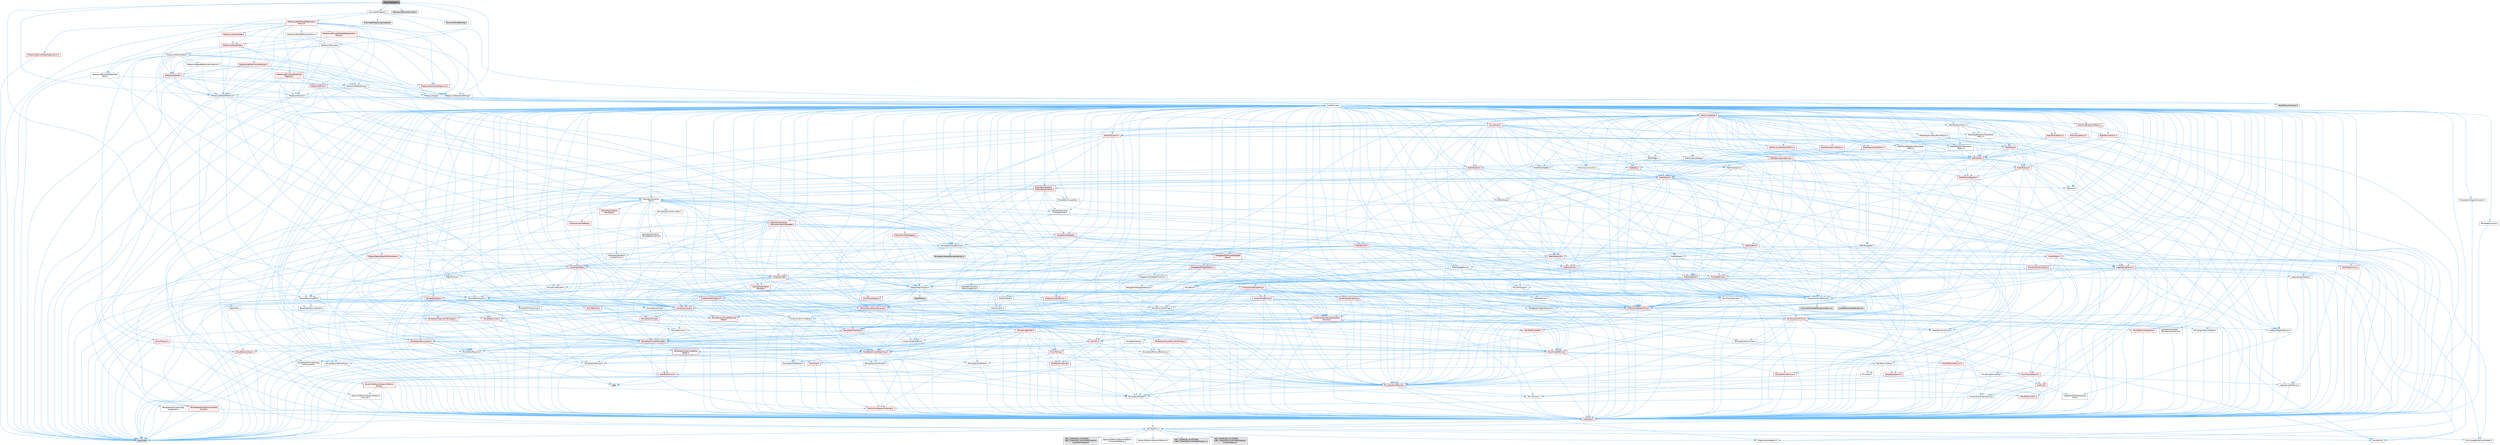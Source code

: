 digraph "MusicTransport.h"
{
 // INTERACTIVE_SVG=YES
 // LATEX_PDF_SIZE
  bgcolor="transparent";
  edge [fontname=Helvetica,fontsize=10,labelfontname=Helvetica,labelfontsize=10];
  node [fontname=Helvetica,fontsize=10,shape=box,height=0.2,width=0.4];
  Node1 [id="Node000001",label="MusicTransport.h",height=0.2,width=0.4,color="gray40", fillcolor="grey60", style="filled", fontcolor="black",tooltip=" "];
  Node1 -> Node2 [id="edge1_Node000001_Node000002",color="steelblue1",style="solid",tooltip=" "];
  Node2 [id="Node000002",label="MetasoundDataReference.h",height=0.2,width=0.4,color="grey40", fillcolor="white", style="filled",URL="$dc/d67/MetasoundDataReference_8h.html",tooltip=" "];
  Node2 -> Node3 [id="edge2_Node000002_Node000003",color="steelblue1",style="solid",tooltip=" "];
  Node3 [id="Node000003",label="type_traits",height=0.2,width=0.4,color="grey60", fillcolor="#E0E0E0", style="filled",tooltip=" "];
  Node2 -> Node4 [id="edge3_Node000002_Node000004",color="steelblue1",style="solid",tooltip=" "];
  Node4 [id="Node000004",label="Containers/UnrealString.h",height=0.2,width=0.4,color="grey40", fillcolor="white", style="filled",URL="$d5/dba/UnrealString_8h.html",tooltip=" "];
  Node4 -> Node5 [id="edge4_Node000004_Node000005",color="steelblue1",style="solid",tooltip=" "];
  Node5 [id="Node000005",label="Containers/UnrealStringIncludes.h.inl",height=0.2,width=0.4,color="grey60", fillcolor="#E0E0E0", style="filled",tooltip=" "];
  Node4 -> Node6 [id="edge5_Node000004_Node000006",color="steelblue1",style="solid",tooltip=" "];
  Node6 [id="Node000006",label="Containers/UnrealString.h.inl",height=0.2,width=0.4,color="grey60", fillcolor="#E0E0E0", style="filled",tooltip=" "];
  Node4 -> Node7 [id="edge6_Node000004_Node000007",color="steelblue1",style="solid",tooltip=" "];
  Node7 [id="Node000007",label="Misc/StringFormatArg.h",height=0.2,width=0.4,color="grey40", fillcolor="white", style="filled",URL="$d2/d16/StringFormatArg_8h.html",tooltip=" "];
  Node7 -> Node8 [id="edge7_Node000007_Node000008",color="steelblue1",style="solid",tooltip=" "];
  Node8 [id="Node000008",label="Containers/ContainersFwd.h",height=0.2,width=0.4,color="grey40", fillcolor="white", style="filled",URL="$d4/d0a/ContainersFwd_8h.html",tooltip=" "];
  Node8 -> Node9 [id="edge8_Node000008_Node000009",color="steelblue1",style="solid",tooltip=" "];
  Node9 [id="Node000009",label="HAL/Platform.h",height=0.2,width=0.4,color="grey40", fillcolor="white", style="filled",URL="$d9/dd0/Platform_8h.html",tooltip=" "];
  Node9 -> Node10 [id="edge9_Node000009_Node000010",color="steelblue1",style="solid",tooltip=" "];
  Node10 [id="Node000010",label="Misc/Build.h",height=0.2,width=0.4,color="grey40", fillcolor="white", style="filled",URL="$d3/dbb/Build_8h.html",tooltip=" "];
  Node9 -> Node11 [id="edge10_Node000009_Node000011",color="steelblue1",style="solid",tooltip=" "];
  Node11 [id="Node000011",label="Misc/LargeWorldCoordinates.h",height=0.2,width=0.4,color="grey40", fillcolor="white", style="filled",URL="$d2/dcb/LargeWorldCoordinates_8h.html",tooltip=" "];
  Node9 -> Node3 [id="edge11_Node000009_Node000003",color="steelblue1",style="solid",tooltip=" "];
  Node9 -> Node12 [id="edge12_Node000009_Node000012",color="steelblue1",style="solid",tooltip=" "];
  Node12 [id="Node000012",label="PreprocessorHelpers.h",height=0.2,width=0.4,color="grey40", fillcolor="white", style="filled",URL="$db/ddb/PreprocessorHelpers_8h.html",tooltip=" "];
  Node9 -> Node13 [id="edge13_Node000009_Node000013",color="steelblue1",style="solid",tooltip=" "];
  Node13 [id="Node000013",label="UBT_COMPILED_PLATFORM\l/UBT_COMPILED_PLATFORMPlatform\lCompilerPreSetup.h",height=0.2,width=0.4,color="grey60", fillcolor="#E0E0E0", style="filled",tooltip=" "];
  Node9 -> Node14 [id="edge14_Node000009_Node000014",color="steelblue1",style="solid",tooltip=" "];
  Node14 [id="Node000014",label="GenericPlatform/GenericPlatform\lCompilerPreSetup.h",height=0.2,width=0.4,color="grey40", fillcolor="white", style="filled",URL="$d9/dc8/GenericPlatformCompilerPreSetup_8h.html",tooltip=" "];
  Node9 -> Node15 [id="edge15_Node000009_Node000015",color="steelblue1",style="solid",tooltip=" "];
  Node15 [id="Node000015",label="GenericPlatform/GenericPlatform.h",height=0.2,width=0.4,color="grey40", fillcolor="white", style="filled",URL="$d6/d84/GenericPlatform_8h.html",tooltip=" "];
  Node9 -> Node16 [id="edge16_Node000009_Node000016",color="steelblue1",style="solid",tooltip=" "];
  Node16 [id="Node000016",label="UBT_COMPILED_PLATFORM\l/UBT_COMPILED_PLATFORMPlatform.h",height=0.2,width=0.4,color="grey60", fillcolor="#E0E0E0", style="filled",tooltip=" "];
  Node9 -> Node17 [id="edge17_Node000009_Node000017",color="steelblue1",style="solid",tooltip=" "];
  Node17 [id="Node000017",label="UBT_COMPILED_PLATFORM\l/UBT_COMPILED_PLATFORMPlatform\lCompilerSetup.h",height=0.2,width=0.4,color="grey60", fillcolor="#E0E0E0", style="filled",tooltip=" "];
  Node8 -> Node18 [id="edge18_Node000008_Node000018",color="steelblue1",style="solid",tooltip=" "];
  Node18 [id="Node000018",label="CoreTypes.h",height=0.2,width=0.4,color="red", fillcolor="#FFF0F0", style="filled",URL="$dc/dec/CoreTypes_8h.html",tooltip=" "];
  Node18 -> Node9 [id="edge19_Node000018_Node000009",color="steelblue1",style="solid",tooltip=" "];
  Node8 -> Node22 [id="edge20_Node000008_Node000022",color="steelblue1",style="solid",tooltip=" "];
  Node22 [id="Node000022",label="Traits/IsContiguousContainer.h",height=0.2,width=0.4,color="red", fillcolor="#FFF0F0", style="filled",URL="$d5/d3c/IsContiguousContainer_8h.html",tooltip=" "];
  Node22 -> Node18 [id="edge21_Node000022_Node000018",color="steelblue1",style="solid",tooltip=" "];
  Node2 -> Node9 [id="edge22_Node000002_Node000009",color="steelblue1",style="solid",tooltip=" "];
  Node2 -> Node25 [id="edge23_Node000002_Node000025",color="steelblue1",style="solid",tooltip=" "];
  Node25 [id="Node000025",label="Internationalization\l/Text.h",height=0.2,width=0.4,color="grey40", fillcolor="white", style="filled",URL="$d6/d35/Text_8h.html",tooltip=" "];
  Node25 -> Node18 [id="edge24_Node000025_Node000018",color="steelblue1",style="solid",tooltip=" "];
  Node25 -> Node26 [id="edge25_Node000025_Node000026",color="steelblue1",style="solid",tooltip=" "];
  Node26 [id="Node000026",label="HAL/PlatformAtomics.h",height=0.2,width=0.4,color="red", fillcolor="#FFF0F0", style="filled",URL="$d3/d36/PlatformAtomics_8h.html",tooltip=" "];
  Node26 -> Node18 [id="edge26_Node000026_Node000018",color="steelblue1",style="solid",tooltip=" "];
  Node25 -> Node29 [id="edge27_Node000025_Node000029",color="steelblue1",style="solid",tooltip=" "];
  Node29 [id="Node000029",label="Misc/AssertionMacros.h",height=0.2,width=0.4,color="red", fillcolor="#FFF0F0", style="filled",URL="$d0/dfa/AssertionMacros_8h.html",tooltip=" "];
  Node29 -> Node18 [id="edge28_Node000029_Node000018",color="steelblue1",style="solid",tooltip=" "];
  Node29 -> Node9 [id="edge29_Node000029_Node000009",color="steelblue1",style="solid",tooltip=" "];
  Node29 -> Node30 [id="edge30_Node000029_Node000030",color="steelblue1",style="solid",tooltip=" "];
  Node30 [id="Node000030",label="HAL/PlatformMisc.h",height=0.2,width=0.4,color="red", fillcolor="#FFF0F0", style="filled",URL="$d0/df5/PlatformMisc_8h.html",tooltip=" "];
  Node30 -> Node18 [id="edge31_Node000030_Node000018",color="steelblue1",style="solid",tooltip=" "];
  Node29 -> Node12 [id="edge32_Node000029_Node000012",color="steelblue1",style="solid",tooltip=" "];
  Node29 -> Node59 [id="edge33_Node000029_Node000059",color="steelblue1",style="solid",tooltip=" "];
  Node59 [id="Node000059",label="Templates/EnableIf.h",height=0.2,width=0.4,color="grey40", fillcolor="white", style="filled",URL="$d7/d60/EnableIf_8h.html",tooltip=" "];
  Node59 -> Node18 [id="edge34_Node000059_Node000018",color="steelblue1",style="solid",tooltip=" "];
  Node29 -> Node65 [id="edge35_Node000029_Node000065",color="steelblue1",style="solid",tooltip=" "];
  Node65 [id="Node000065",label="Misc/VarArgs.h",height=0.2,width=0.4,color="grey40", fillcolor="white", style="filled",URL="$d5/d6f/VarArgs_8h.html",tooltip=" "];
  Node65 -> Node18 [id="edge36_Node000065_Node000018",color="steelblue1",style="solid",tooltip=" "];
  Node25 -> Node50 [id="edge37_Node000025_Node000050",color="steelblue1",style="solid",tooltip=" "];
  Node50 [id="Node000050",label="Misc/EnumClassFlags.h",height=0.2,width=0.4,color="grey40", fillcolor="white", style="filled",URL="$d8/de7/EnumClassFlags_8h.html",tooltip=" "];
  Node25 -> Node73 [id="edge38_Node000025_Node000073",color="steelblue1",style="solid",tooltip=" "];
  Node73 [id="Node000073",label="Templates/UnrealTypeTraits.h",height=0.2,width=0.4,color="red", fillcolor="#FFF0F0", style="filled",URL="$d2/d2d/UnrealTypeTraits_8h.html",tooltip=" "];
  Node73 -> Node18 [id="edge39_Node000073_Node000018",color="steelblue1",style="solid",tooltip=" "];
  Node73 -> Node74 [id="edge40_Node000073_Node000074",color="steelblue1",style="solid",tooltip=" "];
  Node74 [id="Node000074",label="Templates/IsPointer.h",height=0.2,width=0.4,color="grey40", fillcolor="white", style="filled",URL="$d7/d05/IsPointer_8h.html",tooltip=" "];
  Node74 -> Node18 [id="edge41_Node000074_Node000018",color="steelblue1",style="solid",tooltip=" "];
  Node73 -> Node29 [id="edge42_Node000073_Node000029",color="steelblue1",style="solid",tooltip=" "];
  Node73 -> Node75 [id="edge43_Node000073_Node000075",color="steelblue1",style="solid",tooltip=" "];
  Node75 [id="Node000075",label="Templates/AndOrNot.h",height=0.2,width=0.4,color="grey40", fillcolor="white", style="filled",URL="$db/d0a/AndOrNot_8h.html",tooltip=" "];
  Node75 -> Node18 [id="edge44_Node000075_Node000018",color="steelblue1",style="solid",tooltip=" "];
  Node73 -> Node59 [id="edge45_Node000073_Node000059",color="steelblue1",style="solid",tooltip=" "];
  Node73 -> Node76 [id="edge46_Node000073_Node000076",color="steelblue1",style="solid",tooltip=" "];
  Node76 [id="Node000076",label="Templates/IsArithmetic.h",height=0.2,width=0.4,color="grey40", fillcolor="white", style="filled",URL="$d2/d5d/IsArithmetic_8h.html",tooltip=" "];
  Node76 -> Node18 [id="edge47_Node000076_Node000018",color="steelblue1",style="solid",tooltip=" "];
  Node73 -> Node78 [id="edge48_Node000073_Node000078",color="steelblue1",style="solid",tooltip=" "];
  Node78 [id="Node000078",label="Templates/IsPODType.h",height=0.2,width=0.4,color="grey40", fillcolor="white", style="filled",URL="$d7/db1/IsPODType_8h.html",tooltip=" "];
  Node78 -> Node18 [id="edge49_Node000078_Node000018",color="steelblue1",style="solid",tooltip=" "];
  Node73 -> Node79 [id="edge50_Node000073_Node000079",color="steelblue1",style="solid",tooltip=" "];
  Node79 [id="Node000079",label="Templates/IsUECoreType.h",height=0.2,width=0.4,color="grey40", fillcolor="white", style="filled",URL="$d1/db8/IsUECoreType_8h.html",tooltip=" "];
  Node79 -> Node18 [id="edge51_Node000079_Node000018",color="steelblue1",style="solid",tooltip=" "];
  Node79 -> Node3 [id="edge52_Node000079_Node000003",color="steelblue1",style="solid",tooltip=" "];
  Node73 -> Node80 [id="edge53_Node000073_Node000080",color="steelblue1",style="solid",tooltip=" "];
  Node80 [id="Node000080",label="Templates/IsTriviallyCopy\lConstructible.h",height=0.2,width=0.4,color="grey40", fillcolor="white", style="filled",URL="$d3/d78/IsTriviallyCopyConstructible_8h.html",tooltip=" "];
  Node80 -> Node18 [id="edge54_Node000080_Node000018",color="steelblue1",style="solid",tooltip=" "];
  Node80 -> Node3 [id="edge55_Node000080_Node000003",color="steelblue1",style="solid",tooltip=" "];
  Node25 -> Node81 [id="edge56_Node000025_Node000081",color="steelblue1",style="solid",tooltip=" "];
  Node81 [id="Node000081",label="Containers/Array.h",height=0.2,width=0.4,color="red", fillcolor="#FFF0F0", style="filled",URL="$df/dd0/Array_8h.html",tooltip=" "];
  Node81 -> Node18 [id="edge57_Node000081_Node000018",color="steelblue1",style="solid",tooltip=" "];
  Node81 -> Node29 [id="edge58_Node000081_Node000029",color="steelblue1",style="solid",tooltip=" "];
  Node81 -> Node82 [id="edge59_Node000081_Node000082",color="steelblue1",style="solid",tooltip=" "];
  Node82 [id="Node000082",label="Misc/IntrusiveUnsetOptional\lState.h",height=0.2,width=0.4,color="red", fillcolor="#FFF0F0", style="filled",URL="$d2/d0a/IntrusiveUnsetOptionalState_8h.html",tooltip=" "];
  Node81 -> Node86 [id="edge60_Node000081_Node000086",color="steelblue1",style="solid",tooltip=" "];
  Node86 [id="Node000086",label="HAL/UnrealMemory.h",height=0.2,width=0.4,color="red", fillcolor="#FFF0F0", style="filled",URL="$d9/d96/UnrealMemory_8h.html",tooltip=" "];
  Node86 -> Node18 [id="edge61_Node000086_Node000018",color="steelblue1",style="solid",tooltip=" "];
  Node86 -> Node90 [id="edge62_Node000086_Node000090",color="steelblue1",style="solid",tooltip=" "];
  Node90 [id="Node000090",label="HAL/MemoryBase.h",height=0.2,width=0.4,color="grey40", fillcolor="white", style="filled",URL="$d6/d9f/MemoryBase_8h.html",tooltip=" "];
  Node90 -> Node18 [id="edge63_Node000090_Node000018",color="steelblue1",style="solid",tooltip=" "];
  Node90 -> Node26 [id="edge64_Node000090_Node000026",color="steelblue1",style="solid",tooltip=" "];
  Node90 -> Node38 [id="edge65_Node000090_Node000038",color="steelblue1",style="solid",tooltip=" "];
  Node38 [id="Node000038",label="HAL/PlatformCrt.h",height=0.2,width=0.4,color="red", fillcolor="#FFF0F0", style="filled",URL="$d8/d75/PlatformCrt_8h.html",tooltip=" "];
  Node38 -> Node39 [id="edge66_Node000038_Node000039",color="steelblue1",style="solid",tooltip=" "];
  Node39 [id="Node000039",label="new",height=0.2,width=0.4,color="grey60", fillcolor="#E0E0E0", style="filled",tooltip=" "];
  Node90 -> Node91 [id="edge67_Node000090_Node000091",color="steelblue1",style="solid",tooltip=" "];
  Node91 [id="Node000091",label="Misc/Exec.h",height=0.2,width=0.4,color="grey40", fillcolor="white", style="filled",URL="$de/ddb/Exec_8h.html",tooltip=" "];
  Node91 -> Node18 [id="edge68_Node000091_Node000018",color="steelblue1",style="solid",tooltip=" "];
  Node91 -> Node29 [id="edge69_Node000091_Node000029",color="steelblue1",style="solid",tooltip=" "];
  Node90 -> Node92 [id="edge70_Node000090_Node000092",color="steelblue1",style="solid",tooltip=" "];
  Node92 [id="Node000092",label="Misc/OutputDevice.h",height=0.2,width=0.4,color="red", fillcolor="#FFF0F0", style="filled",URL="$d7/d32/OutputDevice_8h.html",tooltip=" "];
  Node92 -> Node34 [id="edge71_Node000092_Node000034",color="steelblue1",style="solid",tooltip=" "];
  Node34 [id="Node000034",label="CoreFwd.h",height=0.2,width=0.4,color="red", fillcolor="#FFF0F0", style="filled",URL="$d1/d1e/CoreFwd_8h.html",tooltip=" "];
  Node34 -> Node18 [id="edge72_Node000034_Node000018",color="steelblue1",style="solid",tooltip=" "];
  Node34 -> Node8 [id="edge73_Node000034_Node000008",color="steelblue1",style="solid",tooltip=" "];
  Node34 -> Node36 [id="edge74_Node000034_Node000036",color="steelblue1",style="solid",tooltip=" "];
  Node36 [id="Node000036",label="UObject/UObjectHierarchy\lFwd.h",height=0.2,width=0.4,color="grey40", fillcolor="white", style="filled",URL="$d3/d13/UObjectHierarchyFwd_8h.html",tooltip=" "];
  Node92 -> Node18 [id="edge75_Node000092_Node000018",color="steelblue1",style="solid",tooltip=" "];
  Node92 -> Node93 [id="edge76_Node000092_Node000093",color="steelblue1",style="solid",tooltip=" "];
  Node93 [id="Node000093",label="Logging/LogVerbosity.h",height=0.2,width=0.4,color="grey40", fillcolor="white", style="filled",URL="$d2/d8f/LogVerbosity_8h.html",tooltip=" "];
  Node93 -> Node18 [id="edge77_Node000093_Node000018",color="steelblue1",style="solid",tooltip=" "];
  Node92 -> Node65 [id="edge78_Node000092_Node000065",color="steelblue1",style="solid",tooltip=" "];
  Node90 -> Node94 [id="edge79_Node000090_Node000094",color="steelblue1",style="solid",tooltip=" "];
  Node94 [id="Node000094",label="Templates/Atomic.h",height=0.2,width=0.4,color="red", fillcolor="#FFF0F0", style="filled",URL="$d3/d91/Atomic_8h.html",tooltip=" "];
  Node86 -> Node101 [id="edge80_Node000086_Node000101",color="steelblue1",style="solid",tooltip=" "];
  Node101 [id="Node000101",label="HAL/PlatformMemory.h",height=0.2,width=0.4,color="red", fillcolor="#FFF0F0", style="filled",URL="$de/d68/PlatformMemory_8h.html",tooltip=" "];
  Node101 -> Node18 [id="edge81_Node000101_Node000018",color="steelblue1",style="solid",tooltip=" "];
  Node86 -> Node74 [id="edge82_Node000086_Node000074",color="steelblue1",style="solid",tooltip=" "];
  Node81 -> Node73 [id="edge83_Node000081_Node000073",color="steelblue1",style="solid",tooltip=" "];
  Node81 -> Node104 [id="edge84_Node000081_Node000104",color="steelblue1",style="solid",tooltip=" "];
  Node104 [id="Node000104",label="Templates/UnrealTemplate.h",height=0.2,width=0.4,color="red", fillcolor="#FFF0F0", style="filled",URL="$d4/d24/UnrealTemplate_8h.html",tooltip=" "];
  Node104 -> Node18 [id="edge85_Node000104_Node000018",color="steelblue1",style="solid",tooltip=" "];
  Node104 -> Node74 [id="edge86_Node000104_Node000074",color="steelblue1",style="solid",tooltip=" "];
  Node104 -> Node86 [id="edge87_Node000104_Node000086",color="steelblue1",style="solid",tooltip=" "];
  Node104 -> Node73 [id="edge88_Node000104_Node000073",color="steelblue1",style="solid",tooltip=" "];
  Node104 -> Node107 [id="edge89_Node000104_Node000107",color="steelblue1",style="solid",tooltip=" "];
  Node107 [id="Node000107",label="Templates/RemoveReference.h",height=0.2,width=0.4,color="grey40", fillcolor="white", style="filled",URL="$da/dbe/RemoveReference_8h.html",tooltip=" "];
  Node107 -> Node18 [id="edge90_Node000107_Node000018",color="steelblue1",style="solid",tooltip=" "];
  Node104 -> Node67 [id="edge91_Node000104_Node000067",color="steelblue1",style="solid",tooltip=" "];
  Node67 [id="Node000067",label="Templates/Requires.h",height=0.2,width=0.4,color="grey40", fillcolor="white", style="filled",URL="$dc/d96/Requires_8h.html",tooltip=" "];
  Node67 -> Node59 [id="edge92_Node000067_Node000059",color="steelblue1",style="solid",tooltip=" "];
  Node67 -> Node3 [id="edge93_Node000067_Node000003",color="steelblue1",style="solid",tooltip=" "];
  Node104 -> Node108 [id="edge94_Node000104_Node000108",color="steelblue1",style="solid",tooltip=" "];
  Node108 [id="Node000108",label="Templates/TypeCompatible\lBytes.h",height=0.2,width=0.4,color="red", fillcolor="#FFF0F0", style="filled",URL="$df/d0a/TypeCompatibleBytes_8h.html",tooltip=" "];
  Node108 -> Node18 [id="edge95_Node000108_Node000018",color="steelblue1",style="solid",tooltip=" "];
  Node108 -> Node39 [id="edge96_Node000108_Node000039",color="steelblue1",style="solid",tooltip=" "];
  Node108 -> Node3 [id="edge97_Node000108_Node000003",color="steelblue1",style="solid",tooltip=" "];
  Node104 -> Node22 [id="edge98_Node000104_Node000022",color="steelblue1",style="solid",tooltip=" "];
  Node104 -> Node3 [id="edge99_Node000104_Node000003",color="steelblue1",style="solid",tooltip=" "];
  Node81 -> Node111 [id="edge100_Node000081_Node000111",color="steelblue1",style="solid",tooltip=" "];
  Node111 [id="Node000111",label="Containers/ContainerAllocation\lPolicies.h",height=0.2,width=0.4,color="red", fillcolor="#FFF0F0", style="filled",URL="$d7/dff/ContainerAllocationPolicies_8h.html",tooltip=" "];
  Node111 -> Node18 [id="edge101_Node000111_Node000018",color="steelblue1",style="solid",tooltip=" "];
  Node111 -> Node111 [id="edge102_Node000111_Node000111",color="steelblue1",style="solid",tooltip=" "];
  Node111 -> Node113 [id="edge103_Node000111_Node000113",color="steelblue1",style="solid",tooltip=" "];
  Node113 [id="Node000113",label="HAL/PlatformMath.h",height=0.2,width=0.4,color="red", fillcolor="#FFF0F0", style="filled",URL="$dc/d53/PlatformMath_8h.html",tooltip=" "];
  Node113 -> Node18 [id="edge104_Node000113_Node000018",color="steelblue1",style="solid",tooltip=" "];
  Node111 -> Node86 [id="edge105_Node000111_Node000086",color="steelblue1",style="solid",tooltip=" "];
  Node111 -> Node48 [id="edge106_Node000111_Node000048",color="steelblue1",style="solid",tooltip=" "];
  Node48 [id="Node000048",label="Math/NumericLimits.h",height=0.2,width=0.4,color="grey40", fillcolor="white", style="filled",URL="$df/d1b/NumericLimits_8h.html",tooltip=" "];
  Node48 -> Node18 [id="edge107_Node000048_Node000018",color="steelblue1",style="solid",tooltip=" "];
  Node111 -> Node29 [id="edge108_Node000111_Node000029",color="steelblue1",style="solid",tooltip=" "];
  Node111 -> Node122 [id="edge109_Node000111_Node000122",color="steelblue1",style="solid",tooltip=" "];
  Node122 [id="Node000122",label="Templates/MemoryOps.h",height=0.2,width=0.4,color="red", fillcolor="#FFF0F0", style="filled",URL="$db/dea/MemoryOps_8h.html",tooltip=" "];
  Node122 -> Node18 [id="edge110_Node000122_Node000018",color="steelblue1",style="solid",tooltip=" "];
  Node122 -> Node86 [id="edge111_Node000122_Node000086",color="steelblue1",style="solid",tooltip=" "];
  Node122 -> Node99 [id="edge112_Node000122_Node000099",color="steelblue1",style="solid",tooltip=" "];
  Node99 [id="Node000099",label="Templates/IsTriviallyCopy\lAssignable.h",height=0.2,width=0.4,color="grey40", fillcolor="white", style="filled",URL="$d2/df2/IsTriviallyCopyAssignable_8h.html",tooltip=" "];
  Node99 -> Node18 [id="edge113_Node000099_Node000018",color="steelblue1",style="solid",tooltip=" "];
  Node99 -> Node3 [id="edge114_Node000099_Node000003",color="steelblue1",style="solid",tooltip=" "];
  Node122 -> Node80 [id="edge115_Node000122_Node000080",color="steelblue1",style="solid",tooltip=" "];
  Node122 -> Node67 [id="edge116_Node000122_Node000067",color="steelblue1",style="solid",tooltip=" "];
  Node122 -> Node73 [id="edge117_Node000122_Node000073",color="steelblue1",style="solid",tooltip=" "];
  Node122 -> Node39 [id="edge118_Node000122_Node000039",color="steelblue1",style="solid",tooltip=" "];
  Node122 -> Node3 [id="edge119_Node000122_Node000003",color="steelblue1",style="solid",tooltip=" "];
  Node111 -> Node108 [id="edge120_Node000111_Node000108",color="steelblue1",style="solid",tooltip=" "];
  Node111 -> Node3 [id="edge121_Node000111_Node000003",color="steelblue1",style="solid",tooltip=" "];
  Node81 -> Node124 [id="edge122_Node000081_Node000124",color="steelblue1",style="solid",tooltip=" "];
  Node124 [id="Node000124",label="Serialization/Archive.h",height=0.2,width=0.4,color="red", fillcolor="#FFF0F0", style="filled",URL="$d7/d3b/Archive_8h.html",tooltip=" "];
  Node124 -> Node34 [id="edge123_Node000124_Node000034",color="steelblue1",style="solid",tooltip=" "];
  Node124 -> Node18 [id="edge124_Node000124_Node000018",color="steelblue1",style="solid",tooltip=" "];
  Node124 -> Node125 [id="edge125_Node000124_Node000125",color="steelblue1",style="solid",tooltip=" "];
  Node125 [id="Node000125",label="HAL/PlatformProperties.h",height=0.2,width=0.4,color="red", fillcolor="#FFF0F0", style="filled",URL="$d9/db0/PlatformProperties_8h.html",tooltip=" "];
  Node125 -> Node18 [id="edge126_Node000125_Node000018",color="steelblue1",style="solid",tooltip=" "];
  Node124 -> Node128 [id="edge127_Node000124_Node000128",color="steelblue1",style="solid",tooltip=" "];
  Node128 [id="Node000128",label="Internationalization\l/TextNamespaceFwd.h",height=0.2,width=0.4,color="grey40", fillcolor="white", style="filled",URL="$d8/d97/TextNamespaceFwd_8h.html",tooltip=" "];
  Node128 -> Node18 [id="edge128_Node000128_Node000018",color="steelblue1",style="solid",tooltip=" "];
  Node124 -> Node29 [id="edge129_Node000124_Node000029",color="steelblue1",style="solid",tooltip=" "];
  Node124 -> Node10 [id="edge130_Node000124_Node000010",color="steelblue1",style="solid",tooltip=" "];
  Node124 -> Node129 [id="edge131_Node000124_Node000129",color="steelblue1",style="solid",tooltip=" "];
  Node129 [id="Node000129",label="Misc/EngineVersionBase.h",height=0.2,width=0.4,color="grey40", fillcolor="white", style="filled",URL="$d5/d2b/EngineVersionBase_8h.html",tooltip=" "];
  Node129 -> Node18 [id="edge132_Node000129_Node000018",color="steelblue1",style="solid",tooltip=" "];
  Node124 -> Node65 [id="edge133_Node000124_Node000065",color="steelblue1",style="solid",tooltip=" "];
  Node124 -> Node59 [id="edge134_Node000124_Node000059",color="steelblue1",style="solid",tooltip=" "];
  Node124 -> Node132 [id="edge135_Node000124_Node000132",color="steelblue1",style="solid",tooltip=" "];
  Node132 [id="Node000132",label="Templates/IsEnumClass.h",height=0.2,width=0.4,color="grey40", fillcolor="white", style="filled",URL="$d7/d15/IsEnumClass_8h.html",tooltip=" "];
  Node132 -> Node18 [id="edge136_Node000132_Node000018",color="steelblue1",style="solid",tooltip=" "];
  Node132 -> Node75 [id="edge137_Node000132_Node000075",color="steelblue1",style="solid",tooltip=" "];
  Node124 -> Node104 [id="edge138_Node000124_Node000104",color="steelblue1",style="solid",tooltip=" "];
  Node124 -> Node133 [id="edge139_Node000124_Node000133",color="steelblue1",style="solid",tooltip=" "];
  Node133 [id="Node000133",label="UObject/ObjectVersion.h",height=0.2,width=0.4,color="grey40", fillcolor="white", style="filled",URL="$da/d63/ObjectVersion_8h.html",tooltip=" "];
  Node133 -> Node18 [id="edge140_Node000133_Node000018",color="steelblue1",style="solid",tooltip=" "];
  Node81 -> Node150 [id="edge141_Node000081_Node000150",color="steelblue1",style="solid",tooltip=" "];
  Node150 [id="Node000150",label="Templates/Invoke.h",height=0.2,width=0.4,color="red", fillcolor="#FFF0F0", style="filled",URL="$d7/deb/Invoke_8h.html",tooltip=" "];
  Node150 -> Node18 [id="edge142_Node000150_Node000018",color="steelblue1",style="solid",tooltip=" "];
  Node150 -> Node104 [id="edge143_Node000150_Node000104",color="steelblue1",style="solid",tooltip=" "];
  Node150 -> Node3 [id="edge144_Node000150_Node000003",color="steelblue1",style="solid",tooltip=" "];
  Node81 -> Node155 [id="edge145_Node000081_Node000155",color="steelblue1",style="solid",tooltip=" "];
  Node155 [id="Node000155",label="Templates/Less.h",height=0.2,width=0.4,color="grey40", fillcolor="white", style="filled",URL="$de/dc8/Less_8h.html",tooltip=" "];
  Node155 -> Node18 [id="edge146_Node000155_Node000018",color="steelblue1",style="solid",tooltip=" "];
  Node155 -> Node104 [id="edge147_Node000155_Node000104",color="steelblue1",style="solid",tooltip=" "];
  Node81 -> Node67 [id="edge148_Node000081_Node000067",color="steelblue1",style="solid",tooltip=" "];
  Node81 -> Node163 [id="edge149_Node000081_Node000163",color="steelblue1",style="solid",tooltip=" "];
  Node163 [id="Node000163",label="Templates/Sorting.h",height=0.2,width=0.4,color="red", fillcolor="#FFF0F0", style="filled",URL="$d3/d9e/Sorting_8h.html",tooltip=" "];
  Node163 -> Node18 [id="edge150_Node000163_Node000018",color="steelblue1",style="solid",tooltip=" "];
  Node163 -> Node113 [id="edge151_Node000163_Node000113",color="steelblue1",style="solid",tooltip=" "];
  Node163 -> Node155 [id="edge152_Node000163_Node000155",color="steelblue1",style="solid",tooltip=" "];
  Node81 -> Node167 [id="edge153_Node000081_Node000167",color="steelblue1",style="solid",tooltip=" "];
  Node167 [id="Node000167",label="Templates/AlignmentTemplates.h",height=0.2,width=0.4,color="red", fillcolor="#FFF0F0", style="filled",URL="$dd/d32/AlignmentTemplates_8h.html",tooltip=" "];
  Node167 -> Node18 [id="edge154_Node000167_Node000018",color="steelblue1",style="solid",tooltip=" "];
  Node167 -> Node74 [id="edge155_Node000167_Node000074",color="steelblue1",style="solid",tooltip=" "];
  Node81 -> Node33 [id="edge156_Node000081_Node000033",color="steelblue1",style="solid",tooltip=" "];
  Node33 [id="Node000033",label="Traits/ElementType.h",height=0.2,width=0.4,color="red", fillcolor="#FFF0F0", style="filled",URL="$d5/d4f/ElementType_8h.html",tooltip=" "];
  Node33 -> Node9 [id="edge157_Node000033_Node000009",color="steelblue1",style="solid",tooltip=" "];
  Node33 -> Node3 [id="edge158_Node000033_Node000003",color="steelblue1",style="solid",tooltip=" "];
  Node81 -> Node3 [id="edge159_Node000081_Node000003",color="steelblue1",style="solid",tooltip=" "];
  Node25 -> Node4 [id="edge160_Node000025_Node000004",color="steelblue1",style="solid",tooltip=" "];
  Node25 -> Node168 [id="edge161_Node000025_Node000168",color="steelblue1",style="solid",tooltip=" "];
  Node168 [id="Node000168",label="Containers/SortedMap.h",height=0.2,width=0.4,color="red", fillcolor="#FFF0F0", style="filled",URL="$d1/dcf/SortedMap_8h.html",tooltip=" "];
  Node168 -> Node169 [id="edge162_Node000168_Node000169",color="steelblue1",style="solid",tooltip=" "];
  Node169 [id="Node000169",label="Containers/Map.h",height=0.2,width=0.4,color="red", fillcolor="#FFF0F0", style="filled",URL="$df/d79/Map_8h.html",tooltip=" "];
  Node169 -> Node18 [id="edge163_Node000169_Node000018",color="steelblue1",style="solid",tooltip=" "];
  Node169 -> Node170 [id="edge164_Node000169_Node000170",color="steelblue1",style="solid",tooltip=" "];
  Node170 [id="Node000170",label="Algo/Reverse.h",height=0.2,width=0.4,color="grey40", fillcolor="white", style="filled",URL="$d5/d93/Reverse_8h.html",tooltip=" "];
  Node170 -> Node18 [id="edge165_Node000170_Node000018",color="steelblue1",style="solid",tooltip=" "];
  Node170 -> Node104 [id="edge166_Node000170_Node000104",color="steelblue1",style="solid",tooltip=" "];
  Node169 -> Node171 [id="edge167_Node000169_Node000171",color="steelblue1",style="solid",tooltip=" "];
  Node171 [id="Node000171",label="Containers/Set.h",height=0.2,width=0.4,color="red", fillcolor="#FFF0F0", style="filled",URL="$d4/d45/Set_8h.html",tooltip=" "];
  Node171 -> Node111 [id="edge168_Node000171_Node000111",color="steelblue1",style="solid",tooltip=" "];
  Node171 -> Node173 [id="edge169_Node000171_Node000173",color="steelblue1",style="solid",tooltip=" "];
  Node173 [id="Node000173",label="Containers/SparseArray.h",height=0.2,width=0.4,color="red", fillcolor="#FFF0F0", style="filled",URL="$d5/dbf/SparseArray_8h.html",tooltip=" "];
  Node173 -> Node18 [id="edge170_Node000173_Node000018",color="steelblue1",style="solid",tooltip=" "];
  Node173 -> Node29 [id="edge171_Node000173_Node000029",color="steelblue1",style="solid",tooltip=" "];
  Node173 -> Node86 [id="edge172_Node000173_Node000086",color="steelblue1",style="solid",tooltip=" "];
  Node173 -> Node73 [id="edge173_Node000173_Node000073",color="steelblue1",style="solid",tooltip=" "];
  Node173 -> Node104 [id="edge174_Node000173_Node000104",color="steelblue1",style="solid",tooltip=" "];
  Node173 -> Node111 [id="edge175_Node000173_Node000111",color="steelblue1",style="solid",tooltip=" "];
  Node173 -> Node155 [id="edge176_Node000173_Node000155",color="steelblue1",style="solid",tooltip=" "];
  Node173 -> Node81 [id="edge177_Node000173_Node000081",color="steelblue1",style="solid",tooltip=" "];
  Node173 -> Node166 [id="edge178_Node000173_Node000166",color="steelblue1",style="solid",tooltip=" "];
  Node166 [id="Node000166",label="Math/UnrealMathUtility.h",height=0.2,width=0.4,color="red", fillcolor="#FFF0F0", style="filled",URL="$db/db8/UnrealMathUtility_8h.html",tooltip=" "];
  Node166 -> Node18 [id="edge179_Node000166_Node000018",color="steelblue1",style="solid",tooltip=" "];
  Node166 -> Node29 [id="edge180_Node000166_Node000029",color="steelblue1",style="solid",tooltip=" "];
  Node166 -> Node113 [id="edge181_Node000166_Node000113",color="steelblue1",style="solid",tooltip=" "];
  Node166 -> Node67 [id="edge182_Node000166_Node000067",color="steelblue1",style="solid",tooltip=" "];
  Node173 -> Node174 [id="edge183_Node000173_Node000174",color="steelblue1",style="solid",tooltip=" "];
  Node174 [id="Node000174",label="Containers/ScriptArray.h",height=0.2,width=0.4,color="red", fillcolor="#FFF0F0", style="filled",URL="$dc/daf/ScriptArray_8h.html",tooltip=" "];
  Node174 -> Node18 [id="edge184_Node000174_Node000018",color="steelblue1",style="solid",tooltip=" "];
  Node174 -> Node29 [id="edge185_Node000174_Node000029",color="steelblue1",style="solid",tooltip=" "];
  Node174 -> Node86 [id="edge186_Node000174_Node000086",color="steelblue1",style="solid",tooltip=" "];
  Node174 -> Node111 [id="edge187_Node000174_Node000111",color="steelblue1",style="solid",tooltip=" "];
  Node174 -> Node81 [id="edge188_Node000174_Node000081",color="steelblue1",style="solid",tooltip=" "];
  Node173 -> Node175 [id="edge189_Node000173_Node000175",color="steelblue1",style="solid",tooltip=" "];
  Node175 [id="Node000175",label="Containers/BitArray.h",height=0.2,width=0.4,color="red", fillcolor="#FFF0F0", style="filled",URL="$d1/de4/BitArray_8h.html",tooltip=" "];
  Node175 -> Node111 [id="edge190_Node000175_Node000111",color="steelblue1",style="solid",tooltip=" "];
  Node175 -> Node18 [id="edge191_Node000175_Node000018",color="steelblue1",style="solid",tooltip=" "];
  Node175 -> Node26 [id="edge192_Node000175_Node000026",color="steelblue1",style="solid",tooltip=" "];
  Node175 -> Node86 [id="edge193_Node000175_Node000086",color="steelblue1",style="solid",tooltip=" "];
  Node175 -> Node166 [id="edge194_Node000175_Node000166",color="steelblue1",style="solid",tooltip=" "];
  Node175 -> Node29 [id="edge195_Node000175_Node000029",color="steelblue1",style="solid",tooltip=" "];
  Node175 -> Node50 [id="edge196_Node000175_Node000050",color="steelblue1",style="solid",tooltip=" "];
  Node175 -> Node124 [id="edge197_Node000175_Node000124",color="steelblue1",style="solid",tooltip=" "];
  Node175 -> Node135 [id="edge198_Node000175_Node000135",color="steelblue1",style="solid",tooltip=" "];
  Node135 [id="Node000135",label="Serialization/MemoryLayout.h",height=0.2,width=0.4,color="red", fillcolor="#FFF0F0", style="filled",URL="$d7/d66/MemoryLayout_8h.html",tooltip=" "];
  Node135 -> Node138 [id="edge199_Node000135_Node000138",color="steelblue1",style="solid",tooltip=" "];
  Node138 [id="Node000138",label="Containers/EnumAsByte.h",height=0.2,width=0.4,color="grey40", fillcolor="white", style="filled",URL="$d6/d9a/EnumAsByte_8h.html",tooltip=" "];
  Node138 -> Node18 [id="edge200_Node000138_Node000018",color="steelblue1",style="solid",tooltip=" "];
  Node138 -> Node78 [id="edge201_Node000138_Node000078",color="steelblue1",style="solid",tooltip=" "];
  Node138 -> Node139 [id="edge202_Node000138_Node000139",color="steelblue1",style="solid",tooltip=" "];
  Node139 [id="Node000139",label="Templates/TypeHash.h",height=0.2,width=0.4,color="red", fillcolor="#FFF0F0", style="filled",URL="$d1/d62/TypeHash_8h.html",tooltip=" "];
  Node139 -> Node18 [id="edge203_Node000139_Node000018",color="steelblue1",style="solid",tooltip=" "];
  Node139 -> Node67 [id="edge204_Node000139_Node000067",color="steelblue1",style="solid",tooltip=" "];
  Node139 -> Node140 [id="edge205_Node000139_Node000140",color="steelblue1",style="solid",tooltip=" "];
  Node140 [id="Node000140",label="Misc/Crc.h",height=0.2,width=0.4,color="red", fillcolor="#FFF0F0", style="filled",URL="$d4/dd2/Crc_8h.html",tooltip=" "];
  Node140 -> Node18 [id="edge206_Node000140_Node000018",color="steelblue1",style="solid",tooltip=" "];
  Node140 -> Node88 [id="edge207_Node000140_Node000088",color="steelblue1",style="solid",tooltip=" "];
  Node88 [id="Node000088",label="HAL/PlatformString.h",height=0.2,width=0.4,color="red", fillcolor="#FFF0F0", style="filled",URL="$db/db5/PlatformString_8h.html",tooltip=" "];
  Node88 -> Node18 [id="edge208_Node000088_Node000018",color="steelblue1",style="solid",tooltip=" "];
  Node140 -> Node29 [id="edge209_Node000140_Node000029",color="steelblue1",style="solid",tooltip=" "];
  Node140 -> Node141 [id="edge210_Node000140_Node000141",color="steelblue1",style="solid",tooltip=" "];
  Node141 [id="Node000141",label="Misc/CString.h",height=0.2,width=0.4,color="red", fillcolor="#FFF0F0", style="filled",URL="$d2/d49/CString_8h.html",tooltip=" "];
  Node141 -> Node18 [id="edge211_Node000141_Node000018",color="steelblue1",style="solid",tooltip=" "];
  Node141 -> Node38 [id="edge212_Node000141_Node000038",color="steelblue1",style="solid",tooltip=" "];
  Node141 -> Node88 [id="edge213_Node000141_Node000088",color="steelblue1",style="solid",tooltip=" "];
  Node141 -> Node29 [id="edge214_Node000141_Node000029",color="steelblue1",style="solid",tooltip=" "];
  Node141 -> Node142 [id="edge215_Node000141_Node000142",color="steelblue1",style="solid",tooltip=" "];
  Node142 [id="Node000142",label="Misc/Char.h",height=0.2,width=0.4,color="red", fillcolor="#FFF0F0", style="filled",URL="$d0/d58/Char_8h.html",tooltip=" "];
  Node142 -> Node18 [id="edge216_Node000142_Node000018",color="steelblue1",style="solid",tooltip=" "];
  Node142 -> Node3 [id="edge217_Node000142_Node000003",color="steelblue1",style="solid",tooltip=" "];
  Node141 -> Node65 [id="edge218_Node000141_Node000065",color="steelblue1",style="solid",tooltip=" "];
  Node140 -> Node142 [id="edge219_Node000140_Node000142",color="steelblue1",style="solid",tooltip=" "];
  Node140 -> Node73 [id="edge220_Node000140_Node000073",color="steelblue1",style="solid",tooltip=" "];
  Node139 -> Node3 [id="edge221_Node000139_Node000003",color="steelblue1",style="solid",tooltip=" "];
  Node135 -> Node32 [id="edge222_Node000135_Node000032",color="steelblue1",style="solid",tooltip=" "];
  Node32 [id="Node000032",label="Containers/StringFwd.h",height=0.2,width=0.4,color="grey40", fillcolor="white", style="filled",URL="$df/d37/StringFwd_8h.html",tooltip=" "];
  Node32 -> Node18 [id="edge223_Node000032_Node000018",color="steelblue1",style="solid",tooltip=" "];
  Node32 -> Node33 [id="edge224_Node000032_Node000033",color="steelblue1",style="solid",tooltip=" "];
  Node32 -> Node22 [id="edge225_Node000032_Node000022",color="steelblue1",style="solid",tooltip=" "];
  Node135 -> Node86 [id="edge226_Node000135_Node000086",color="steelblue1",style="solid",tooltip=" "];
  Node135 -> Node59 [id="edge227_Node000135_Node000059",color="steelblue1",style="solid",tooltip=" "];
  Node135 -> Node104 [id="edge228_Node000135_Node000104",color="steelblue1",style="solid",tooltip=" "];
  Node175 -> Node59 [id="edge229_Node000175_Node000059",color="steelblue1",style="solid",tooltip=" "];
  Node175 -> Node150 [id="edge230_Node000175_Node000150",color="steelblue1",style="solid",tooltip=" "];
  Node175 -> Node104 [id="edge231_Node000175_Node000104",color="steelblue1",style="solid",tooltip=" "];
  Node175 -> Node73 [id="edge232_Node000175_Node000073",color="steelblue1",style="solid",tooltip=" "];
  Node173 -> Node4 [id="edge233_Node000173_Node000004",color="steelblue1",style="solid",tooltip=" "];
  Node173 -> Node82 [id="edge234_Node000173_Node000082",color="steelblue1",style="solid",tooltip=" "];
  Node171 -> Node8 [id="edge235_Node000171_Node000008",color="steelblue1",style="solid",tooltip=" "];
  Node171 -> Node166 [id="edge236_Node000171_Node000166",color="steelblue1",style="solid",tooltip=" "];
  Node171 -> Node29 [id="edge237_Node000171_Node000029",color="steelblue1",style="solid",tooltip=" "];
  Node171 -> Node192 [id="edge238_Node000171_Node000192",color="steelblue1",style="solid",tooltip=" "];
  Node192 [id="Node000192",label="Misc/StructBuilder.h",height=0.2,width=0.4,color="grey40", fillcolor="white", style="filled",URL="$d9/db3/StructBuilder_8h.html",tooltip=" "];
  Node192 -> Node18 [id="edge239_Node000192_Node000018",color="steelblue1",style="solid",tooltip=" "];
  Node192 -> Node166 [id="edge240_Node000192_Node000166",color="steelblue1",style="solid",tooltip=" "];
  Node192 -> Node167 [id="edge241_Node000192_Node000167",color="steelblue1",style="solid",tooltip=" "];
  Node171 -> Node193 [id="edge242_Node000171_Node000193",color="steelblue1",style="solid",tooltip=" "];
  Node193 [id="Node000193",label="Templates/Function.h",height=0.2,width=0.4,color="grey40", fillcolor="white", style="filled",URL="$df/df5/Function_8h.html",tooltip=" "];
  Node193 -> Node18 [id="edge243_Node000193_Node000018",color="steelblue1",style="solid",tooltip=" "];
  Node193 -> Node29 [id="edge244_Node000193_Node000029",color="steelblue1",style="solid",tooltip=" "];
  Node193 -> Node82 [id="edge245_Node000193_Node000082",color="steelblue1",style="solid",tooltip=" "];
  Node193 -> Node86 [id="edge246_Node000193_Node000086",color="steelblue1",style="solid",tooltip=" "];
  Node193 -> Node194 [id="edge247_Node000193_Node000194",color="steelblue1",style="solid",tooltip=" "];
  Node194 [id="Node000194",label="Templates/FunctionFwd.h",height=0.2,width=0.4,color="grey40", fillcolor="white", style="filled",URL="$d6/d54/FunctionFwd_8h.html",tooltip=" "];
  Node193 -> Node73 [id="edge248_Node000193_Node000073",color="steelblue1",style="solid",tooltip=" "];
  Node193 -> Node150 [id="edge249_Node000193_Node000150",color="steelblue1",style="solid",tooltip=" "];
  Node193 -> Node104 [id="edge250_Node000193_Node000104",color="steelblue1",style="solid",tooltip=" "];
  Node193 -> Node67 [id="edge251_Node000193_Node000067",color="steelblue1",style="solid",tooltip=" "];
  Node193 -> Node166 [id="edge252_Node000193_Node000166",color="steelblue1",style="solid",tooltip=" "];
  Node193 -> Node39 [id="edge253_Node000193_Node000039",color="steelblue1",style="solid",tooltip=" "];
  Node193 -> Node3 [id="edge254_Node000193_Node000003",color="steelblue1",style="solid",tooltip=" "];
  Node171 -> Node163 [id="edge255_Node000171_Node000163",color="steelblue1",style="solid",tooltip=" "];
  Node171 -> Node139 [id="edge256_Node000171_Node000139",color="steelblue1",style="solid",tooltip=" "];
  Node171 -> Node104 [id="edge257_Node000171_Node000104",color="steelblue1",style="solid",tooltip=" "];
  Node171 -> Node3 [id="edge258_Node000171_Node000003",color="steelblue1",style="solid",tooltip=" "];
  Node169 -> Node4 [id="edge259_Node000169_Node000004",color="steelblue1",style="solid",tooltip=" "];
  Node169 -> Node29 [id="edge260_Node000169_Node000029",color="steelblue1",style="solid",tooltip=" "];
  Node169 -> Node192 [id="edge261_Node000169_Node000192",color="steelblue1",style="solid",tooltip=" "];
  Node169 -> Node193 [id="edge262_Node000169_Node000193",color="steelblue1",style="solid",tooltip=" "];
  Node169 -> Node163 [id="edge263_Node000169_Node000163",color="steelblue1",style="solid",tooltip=" "];
  Node169 -> Node196 [id="edge264_Node000169_Node000196",color="steelblue1",style="solid",tooltip=" "];
  Node196 [id="Node000196",label="Templates/Tuple.h",height=0.2,width=0.4,color="red", fillcolor="#FFF0F0", style="filled",URL="$d2/d4f/Tuple_8h.html",tooltip=" "];
  Node196 -> Node18 [id="edge265_Node000196_Node000018",color="steelblue1",style="solid",tooltip=" "];
  Node196 -> Node104 [id="edge266_Node000196_Node000104",color="steelblue1",style="solid",tooltip=" "];
  Node196 -> Node197 [id="edge267_Node000196_Node000197",color="steelblue1",style="solid",tooltip=" "];
  Node197 [id="Node000197",label="Delegates/IntegerSequence.h",height=0.2,width=0.4,color="grey40", fillcolor="white", style="filled",URL="$d2/dcc/IntegerSequence_8h.html",tooltip=" "];
  Node197 -> Node18 [id="edge268_Node000197_Node000018",color="steelblue1",style="solid",tooltip=" "];
  Node196 -> Node150 [id="edge269_Node000196_Node000150",color="steelblue1",style="solid",tooltip=" "];
  Node196 -> Node135 [id="edge270_Node000196_Node000135",color="steelblue1",style="solid",tooltip=" "];
  Node196 -> Node67 [id="edge271_Node000196_Node000067",color="steelblue1",style="solid",tooltip=" "];
  Node196 -> Node139 [id="edge272_Node000196_Node000139",color="steelblue1",style="solid",tooltip=" "];
  Node196 -> Node3 [id="edge273_Node000196_Node000003",color="steelblue1",style="solid",tooltip=" "];
  Node169 -> Node104 [id="edge274_Node000169_Node000104",color="steelblue1",style="solid",tooltip=" "];
  Node169 -> Node73 [id="edge275_Node000169_Node000073",color="steelblue1",style="solid",tooltip=" "];
  Node169 -> Node3 [id="edge276_Node000169_Node000003",color="steelblue1",style="solid",tooltip=" "];
  Node168 -> Node199 [id="edge277_Node000168_Node000199",color="steelblue1",style="solid",tooltip=" "];
  Node199 [id="Node000199",label="UObject/NameTypes.h",height=0.2,width=0.4,color="grey40", fillcolor="white", style="filled",URL="$d6/d35/NameTypes_8h.html",tooltip=" "];
  Node199 -> Node18 [id="edge278_Node000199_Node000018",color="steelblue1",style="solid",tooltip=" "];
  Node199 -> Node29 [id="edge279_Node000199_Node000029",color="steelblue1",style="solid",tooltip=" "];
  Node199 -> Node86 [id="edge280_Node000199_Node000086",color="steelblue1",style="solid",tooltip=" "];
  Node199 -> Node73 [id="edge281_Node000199_Node000073",color="steelblue1",style="solid",tooltip=" "];
  Node199 -> Node104 [id="edge282_Node000199_Node000104",color="steelblue1",style="solid",tooltip=" "];
  Node199 -> Node4 [id="edge283_Node000199_Node000004",color="steelblue1",style="solid",tooltip=" "];
  Node199 -> Node200 [id="edge284_Node000199_Node000200",color="steelblue1",style="solid",tooltip=" "];
  Node200 [id="Node000200",label="HAL/CriticalSection.h",height=0.2,width=0.4,color="red", fillcolor="#FFF0F0", style="filled",URL="$d6/d90/CriticalSection_8h.html",tooltip=" "];
  Node199 -> Node203 [id="edge285_Node000199_Node000203",color="steelblue1",style="solid",tooltip=" "];
  Node203 [id="Node000203",label="Containers/StringConv.h",height=0.2,width=0.4,color="red", fillcolor="#FFF0F0", style="filled",URL="$d3/ddf/StringConv_8h.html",tooltip=" "];
  Node203 -> Node18 [id="edge286_Node000203_Node000018",color="steelblue1",style="solid",tooltip=" "];
  Node203 -> Node29 [id="edge287_Node000203_Node000029",color="steelblue1",style="solid",tooltip=" "];
  Node203 -> Node111 [id="edge288_Node000203_Node000111",color="steelblue1",style="solid",tooltip=" "];
  Node203 -> Node81 [id="edge289_Node000203_Node000081",color="steelblue1",style="solid",tooltip=" "];
  Node203 -> Node141 [id="edge290_Node000203_Node000141",color="steelblue1",style="solid",tooltip=" "];
  Node203 -> Node189 [id="edge291_Node000203_Node000189",color="steelblue1",style="solid",tooltip=" "];
  Node189 [id="Node000189",label="Templates/IsArray.h",height=0.2,width=0.4,color="grey40", fillcolor="white", style="filled",URL="$d8/d8d/IsArray_8h.html",tooltip=" "];
  Node189 -> Node18 [id="edge292_Node000189_Node000018",color="steelblue1",style="solid",tooltip=" "];
  Node203 -> Node104 [id="edge293_Node000203_Node000104",color="steelblue1",style="solid",tooltip=" "];
  Node203 -> Node73 [id="edge294_Node000203_Node000073",color="steelblue1",style="solid",tooltip=" "];
  Node203 -> Node33 [id="edge295_Node000203_Node000033",color="steelblue1",style="solid",tooltip=" "];
  Node203 -> Node22 [id="edge296_Node000203_Node000022",color="steelblue1",style="solid",tooltip=" "];
  Node203 -> Node3 [id="edge297_Node000203_Node000003",color="steelblue1",style="solid",tooltip=" "];
  Node199 -> Node32 [id="edge298_Node000199_Node000032",color="steelblue1",style="solid",tooltip=" "];
  Node199 -> Node204 [id="edge299_Node000199_Node000204",color="steelblue1",style="solid",tooltip=" "];
  Node204 [id="Node000204",label="UObject/UnrealNames.h",height=0.2,width=0.4,color="red", fillcolor="#FFF0F0", style="filled",URL="$d8/db1/UnrealNames_8h.html",tooltip=" "];
  Node204 -> Node18 [id="edge300_Node000204_Node000018",color="steelblue1",style="solid",tooltip=" "];
  Node199 -> Node94 [id="edge301_Node000199_Node000094",color="steelblue1",style="solid",tooltip=" "];
  Node199 -> Node135 [id="edge302_Node000199_Node000135",color="steelblue1",style="solid",tooltip=" "];
  Node199 -> Node82 [id="edge303_Node000199_Node000082",color="steelblue1",style="solid",tooltip=" "];
  Node199 -> Node206 [id="edge304_Node000199_Node000206",color="steelblue1",style="solid",tooltip=" "];
  Node206 [id="Node000206",label="Misc/StringBuilder.h",height=0.2,width=0.4,color="red", fillcolor="#FFF0F0", style="filled",URL="$d4/d52/StringBuilder_8h.html",tooltip=" "];
  Node206 -> Node32 [id="edge305_Node000206_Node000032",color="steelblue1",style="solid",tooltip=" "];
  Node206 -> Node18 [id="edge306_Node000206_Node000018",color="steelblue1",style="solid",tooltip=" "];
  Node206 -> Node88 [id="edge307_Node000206_Node000088",color="steelblue1",style="solid",tooltip=" "];
  Node206 -> Node86 [id="edge308_Node000206_Node000086",color="steelblue1",style="solid",tooltip=" "];
  Node206 -> Node29 [id="edge309_Node000206_Node000029",color="steelblue1",style="solid",tooltip=" "];
  Node206 -> Node141 [id="edge310_Node000206_Node000141",color="steelblue1",style="solid",tooltip=" "];
  Node206 -> Node59 [id="edge311_Node000206_Node000059",color="steelblue1",style="solid",tooltip=" "];
  Node206 -> Node67 [id="edge312_Node000206_Node000067",color="steelblue1",style="solid",tooltip=" "];
  Node206 -> Node104 [id="edge313_Node000206_Node000104",color="steelblue1",style="solid",tooltip=" "];
  Node206 -> Node73 [id="edge314_Node000206_Node000073",color="steelblue1",style="solid",tooltip=" "];
  Node206 -> Node22 [id="edge315_Node000206_Node000022",color="steelblue1",style="solid",tooltip=" "];
  Node206 -> Node3 [id="edge316_Node000206_Node000003",color="steelblue1",style="solid",tooltip=" "];
  Node199 -> Node58 [id="edge317_Node000199_Node000058",color="steelblue1",style="solid",tooltip=" "];
  Node58 [id="Node000058",label="Trace/Trace.h",height=0.2,width=0.4,color="grey60", fillcolor="#E0E0E0", style="filled",tooltip=" "];
  Node25 -> Node138 [id="edge318_Node000025_Node000138",color="steelblue1",style="solid",tooltip=" "];
  Node25 -> Node212 [id="edge319_Node000025_Node000212",color="steelblue1",style="solid",tooltip=" "];
  Node212 [id="Node000212",label="Templates/SharedPointer.h",height=0.2,width=0.4,color="grey40", fillcolor="white", style="filled",URL="$d2/d17/SharedPointer_8h.html",tooltip=" "];
  Node212 -> Node18 [id="edge320_Node000212_Node000018",color="steelblue1",style="solid",tooltip=" "];
  Node212 -> Node82 [id="edge321_Node000212_Node000082",color="steelblue1",style="solid",tooltip=" "];
  Node212 -> Node213 [id="edge322_Node000212_Node000213",color="steelblue1",style="solid",tooltip=" "];
  Node213 [id="Node000213",label="Templates/PointerIsConvertible\lFromTo.h",height=0.2,width=0.4,color="red", fillcolor="#FFF0F0", style="filled",URL="$d6/d65/PointerIsConvertibleFromTo_8h.html",tooltip=" "];
  Node213 -> Node18 [id="edge323_Node000213_Node000018",color="steelblue1",style="solid",tooltip=" "];
  Node213 -> Node3 [id="edge324_Node000213_Node000003",color="steelblue1",style="solid",tooltip=" "];
  Node212 -> Node29 [id="edge325_Node000212_Node000029",color="steelblue1",style="solid",tooltip=" "];
  Node212 -> Node86 [id="edge326_Node000212_Node000086",color="steelblue1",style="solid",tooltip=" "];
  Node212 -> Node81 [id="edge327_Node000212_Node000081",color="steelblue1",style="solid",tooltip=" "];
  Node212 -> Node169 [id="edge328_Node000212_Node000169",color="steelblue1",style="solid",tooltip=" "];
  Node212 -> Node214 [id="edge329_Node000212_Node000214",color="steelblue1",style="solid",tooltip=" "];
  Node214 [id="Node000214",label="CoreGlobals.h",height=0.2,width=0.4,color="red", fillcolor="#FFF0F0", style="filled",URL="$d5/d8c/CoreGlobals_8h.html",tooltip=" "];
  Node214 -> Node4 [id="edge330_Node000214_Node000004",color="steelblue1",style="solid",tooltip=" "];
  Node214 -> Node18 [id="edge331_Node000214_Node000018",color="steelblue1",style="solid",tooltip=" "];
  Node214 -> Node215 [id="edge332_Node000214_Node000215",color="steelblue1",style="solid",tooltip=" "];
  Node215 [id="Node000215",label="HAL/PlatformTLS.h",height=0.2,width=0.4,color="red", fillcolor="#FFF0F0", style="filled",URL="$d0/def/PlatformTLS_8h.html",tooltip=" "];
  Node215 -> Node18 [id="edge333_Node000215_Node000018",color="steelblue1",style="solid",tooltip=" "];
  Node214 -> Node218 [id="edge334_Node000214_Node000218",color="steelblue1",style="solid",tooltip=" "];
  Node218 [id="Node000218",label="Logging/LogMacros.h",height=0.2,width=0.4,color="red", fillcolor="#FFF0F0", style="filled",URL="$d0/d16/LogMacros_8h.html",tooltip=" "];
  Node218 -> Node4 [id="edge335_Node000218_Node000004",color="steelblue1",style="solid",tooltip=" "];
  Node218 -> Node18 [id="edge336_Node000218_Node000018",color="steelblue1",style="solid",tooltip=" "];
  Node218 -> Node12 [id="edge337_Node000218_Node000012",color="steelblue1",style="solid",tooltip=" "];
  Node218 -> Node219 [id="edge338_Node000218_Node000219",color="steelblue1",style="solid",tooltip=" "];
  Node219 [id="Node000219",label="Logging/LogCategory.h",height=0.2,width=0.4,color="grey40", fillcolor="white", style="filled",URL="$d9/d36/LogCategory_8h.html",tooltip=" "];
  Node219 -> Node18 [id="edge339_Node000219_Node000018",color="steelblue1",style="solid",tooltip=" "];
  Node219 -> Node93 [id="edge340_Node000219_Node000093",color="steelblue1",style="solid",tooltip=" "];
  Node219 -> Node199 [id="edge341_Node000219_Node000199",color="steelblue1",style="solid",tooltip=" "];
  Node218 -> Node93 [id="edge342_Node000218_Node000093",color="steelblue1",style="solid",tooltip=" "];
  Node218 -> Node29 [id="edge343_Node000218_Node000029",color="steelblue1",style="solid",tooltip=" "];
  Node218 -> Node10 [id="edge344_Node000218_Node000010",color="steelblue1",style="solid",tooltip=" "];
  Node218 -> Node65 [id="edge345_Node000218_Node000065",color="steelblue1",style="solid",tooltip=" "];
  Node218 -> Node59 [id="edge346_Node000218_Node000059",color="steelblue1",style="solid",tooltip=" "];
  Node218 -> Node3 [id="edge347_Node000218_Node000003",color="steelblue1",style="solid",tooltip=" "];
  Node214 -> Node10 [id="edge348_Node000214_Node000010",color="steelblue1",style="solid",tooltip=" "];
  Node214 -> Node50 [id="edge349_Node000214_Node000050",color="steelblue1",style="solid",tooltip=" "];
  Node214 -> Node92 [id="edge350_Node000214_Node000092",color="steelblue1",style="solid",tooltip=" "];
  Node214 -> Node94 [id="edge351_Node000214_Node000094",color="steelblue1",style="solid",tooltip=" "];
  Node214 -> Node199 [id="edge352_Node000214_Node000199",color="steelblue1",style="solid",tooltip=" "];
  Node212 -> Node222 [id="edge353_Node000212_Node000222",color="steelblue1",style="solid",tooltip=" "];
  Node222 [id="Node000222",label="Templates/SharedPointerInternals.h",height=0.2,width=0.4,color="red", fillcolor="#FFF0F0", style="filled",URL="$de/d3a/SharedPointerInternals_8h.html",tooltip=" "];
  Node222 -> Node18 [id="edge354_Node000222_Node000018",color="steelblue1",style="solid",tooltip=" "];
  Node222 -> Node86 [id="edge355_Node000222_Node000086",color="steelblue1",style="solid",tooltip=" "];
  Node222 -> Node29 [id="edge356_Node000222_Node000029",color="steelblue1",style="solid",tooltip=" "];
  Node222 -> Node107 [id="edge357_Node000222_Node000107",color="steelblue1",style="solid",tooltip=" "];
  Node222 -> Node108 [id="edge358_Node000222_Node000108",color="steelblue1",style="solid",tooltip=" "];
  Node222 -> Node3 [id="edge359_Node000222_Node000003",color="steelblue1",style="solid",tooltip=" "];
  Node212 -> Node225 [id="edge360_Node000212_Node000225",color="steelblue1",style="solid",tooltip=" "];
  Node225 [id="Node000225",label="Templates/SharedPointerTesting.inl",height=0.2,width=0.4,color="grey60", fillcolor="#E0E0E0", style="filled",tooltip=" "];
  Node25 -> Node226 [id="edge361_Node000025_Node000226",color="steelblue1",style="solid",tooltip=" "];
  Node226 [id="Node000226",label="Internationalization\l/TextKey.h",height=0.2,width=0.4,color="red", fillcolor="#FFF0F0", style="filled",URL="$d8/d4a/TextKey_8h.html",tooltip=" "];
  Node226 -> Node18 [id="edge362_Node000226_Node000018",color="steelblue1",style="solid",tooltip=" "];
  Node226 -> Node139 [id="edge363_Node000226_Node000139",color="steelblue1",style="solid",tooltip=" "];
  Node226 -> Node203 [id="edge364_Node000226_Node000203",color="steelblue1",style="solid",tooltip=" "];
  Node226 -> Node4 [id="edge365_Node000226_Node000004",color="steelblue1",style="solid",tooltip=" "];
  Node25 -> Node227 [id="edge366_Node000025_Node000227",color="steelblue1",style="solid",tooltip=" "];
  Node227 [id="Node000227",label="Internationalization\l/LocKeyFuncs.h",height=0.2,width=0.4,color="grey40", fillcolor="white", style="filled",URL="$dd/d46/LocKeyFuncs_8h.html",tooltip=" "];
  Node227 -> Node18 [id="edge367_Node000227_Node000018",color="steelblue1",style="solid",tooltip=" "];
  Node227 -> Node171 [id="edge368_Node000227_Node000171",color="steelblue1",style="solid",tooltip=" "];
  Node227 -> Node169 [id="edge369_Node000227_Node000169",color="steelblue1",style="solid",tooltip=" "];
  Node25 -> Node228 [id="edge370_Node000025_Node000228",color="steelblue1",style="solid",tooltip=" "];
  Node228 [id="Node000228",label="Internationalization\l/CulturePointer.h",height=0.2,width=0.4,color="grey40", fillcolor="white", style="filled",URL="$d6/dbe/CulturePointer_8h.html",tooltip=" "];
  Node228 -> Node18 [id="edge371_Node000228_Node000018",color="steelblue1",style="solid",tooltip=" "];
  Node228 -> Node212 [id="edge372_Node000228_Node000212",color="steelblue1",style="solid",tooltip=" "];
  Node25 -> Node229 [id="edge373_Node000025_Node000229",color="steelblue1",style="solid",tooltip=" "];
  Node229 [id="Node000229",label="Internationalization\l/TextComparison.h",height=0.2,width=0.4,color="grey40", fillcolor="white", style="filled",URL="$d7/ddc/TextComparison_8h.html",tooltip=" "];
  Node229 -> Node18 [id="edge374_Node000229_Node000018",color="steelblue1",style="solid",tooltip=" "];
  Node229 -> Node4 [id="edge375_Node000229_Node000004",color="steelblue1",style="solid",tooltip=" "];
  Node25 -> Node230 [id="edge376_Node000025_Node000230",color="steelblue1",style="solid",tooltip=" "];
  Node230 [id="Node000230",label="Internationalization\l/TextLocalizationManager.h",height=0.2,width=0.4,color="red", fillcolor="#FFF0F0", style="filled",URL="$d5/d2e/TextLocalizationManager_8h.html",tooltip=" "];
  Node230 -> Node81 [id="edge377_Node000230_Node000081",color="steelblue1",style="solid",tooltip=" "];
  Node230 -> Node111 [id="edge378_Node000230_Node000111",color="steelblue1",style="solid",tooltip=" "];
  Node230 -> Node169 [id="edge379_Node000230_Node000169",color="steelblue1",style="solid",tooltip=" "];
  Node230 -> Node171 [id="edge380_Node000230_Node000171",color="steelblue1",style="solid",tooltip=" "];
  Node230 -> Node4 [id="edge381_Node000230_Node000004",color="steelblue1",style="solid",tooltip=" "];
  Node230 -> Node18 [id="edge382_Node000230_Node000018",color="steelblue1",style="solid",tooltip=" "];
  Node230 -> Node233 [id="edge383_Node000230_Node000233",color="steelblue1",style="solid",tooltip=" "];
  Node233 [id="Node000233",label="Delegates/Delegate.h",height=0.2,width=0.4,color="red", fillcolor="#FFF0F0", style="filled",URL="$d4/d80/Delegate_8h.html",tooltip=" "];
  Node233 -> Node18 [id="edge384_Node000233_Node000018",color="steelblue1",style="solid",tooltip=" "];
  Node233 -> Node29 [id="edge385_Node000233_Node000029",color="steelblue1",style="solid",tooltip=" "];
  Node233 -> Node199 [id="edge386_Node000233_Node000199",color="steelblue1",style="solid",tooltip=" "];
  Node233 -> Node212 [id="edge387_Node000233_Node000212",color="steelblue1",style="solid",tooltip=" "];
  Node233 -> Node234 [id="edge388_Node000233_Node000234",color="steelblue1",style="solid",tooltip=" "];
  Node234 [id="Node000234",label="UObject/WeakObjectPtrTemplates.h",height=0.2,width=0.4,color="red", fillcolor="#FFF0F0", style="filled",URL="$d8/d3b/WeakObjectPtrTemplates_8h.html",tooltip=" "];
  Node234 -> Node18 [id="edge389_Node000234_Node000018",color="steelblue1",style="solid",tooltip=" "];
  Node234 -> Node67 [id="edge390_Node000234_Node000067",color="steelblue1",style="solid",tooltip=" "];
  Node234 -> Node169 [id="edge391_Node000234_Node000169",color="steelblue1",style="solid",tooltip=" "];
  Node234 -> Node3 [id="edge392_Node000234_Node000003",color="steelblue1",style="solid",tooltip=" "];
  Node233 -> Node237 [id="edge393_Node000233_Node000237",color="steelblue1",style="solid",tooltip=" "];
  Node237 [id="Node000237",label="Delegates/MulticastDelegate\lBase.h",height=0.2,width=0.4,color="red", fillcolor="#FFF0F0", style="filled",URL="$db/d16/MulticastDelegateBase_8h.html",tooltip=" "];
  Node237 -> Node18 [id="edge394_Node000237_Node000018",color="steelblue1",style="solid",tooltip=" "];
  Node237 -> Node111 [id="edge395_Node000237_Node000111",color="steelblue1",style="solid",tooltip=" "];
  Node237 -> Node81 [id="edge396_Node000237_Node000081",color="steelblue1",style="solid",tooltip=" "];
  Node237 -> Node166 [id="edge397_Node000237_Node000166",color="steelblue1",style="solid",tooltip=" "];
  Node237 -> Node238 [id="edge398_Node000237_Node000238",color="steelblue1",style="solid",tooltip=" "];
  Node238 [id="Node000238",label="Delegates/IDelegateInstance.h",height=0.2,width=0.4,color="grey40", fillcolor="white", style="filled",URL="$d2/d10/IDelegateInstance_8h.html",tooltip=" "];
  Node238 -> Node18 [id="edge399_Node000238_Node000018",color="steelblue1",style="solid",tooltip=" "];
  Node238 -> Node139 [id="edge400_Node000238_Node000139",color="steelblue1",style="solid",tooltip=" "];
  Node238 -> Node199 [id="edge401_Node000238_Node000199",color="steelblue1",style="solid",tooltip=" "];
  Node238 -> Node239 [id="edge402_Node000238_Node000239",color="steelblue1",style="solid",tooltip=" "];
  Node239 [id="Node000239",label="Delegates/DelegateSettings.h",height=0.2,width=0.4,color="grey40", fillcolor="white", style="filled",URL="$d0/d97/DelegateSettings_8h.html",tooltip=" "];
  Node239 -> Node18 [id="edge403_Node000239_Node000018",color="steelblue1",style="solid",tooltip=" "];
  Node237 -> Node240 [id="edge404_Node000237_Node000240",color="steelblue1",style="solid",tooltip=" "];
  Node240 [id="Node000240",label="Delegates/DelegateBase.h",height=0.2,width=0.4,color="red", fillcolor="#FFF0F0", style="filled",URL="$da/d67/DelegateBase_8h.html",tooltip=" "];
  Node240 -> Node18 [id="edge405_Node000240_Node000018",color="steelblue1",style="solid",tooltip=" "];
  Node240 -> Node111 [id="edge406_Node000240_Node000111",color="steelblue1",style="solid",tooltip=" "];
  Node240 -> Node166 [id="edge407_Node000240_Node000166",color="steelblue1",style="solid",tooltip=" "];
  Node240 -> Node199 [id="edge408_Node000240_Node000199",color="steelblue1",style="solid",tooltip=" "];
  Node240 -> Node239 [id="edge409_Node000240_Node000239",color="steelblue1",style="solid",tooltip=" "];
  Node240 -> Node238 [id="edge410_Node000240_Node000238",color="steelblue1",style="solid",tooltip=" "];
  Node233 -> Node197 [id="edge411_Node000233_Node000197",color="steelblue1",style="solid",tooltip=" "];
  Node230 -> Node200 [id="edge412_Node000230_Node000200",color="steelblue1",style="solid",tooltip=" "];
  Node230 -> Node227 [id="edge413_Node000230_Node000227",color="steelblue1",style="solid",tooltip=" "];
  Node230 -> Node226 [id="edge414_Node000230_Node000226",color="steelblue1",style="solid",tooltip=" "];
  Node230 -> Node140 [id="edge415_Node000230_Node000140",color="steelblue1",style="solid",tooltip=" "];
  Node230 -> Node50 [id="edge416_Node000230_Node000050",color="steelblue1",style="solid",tooltip=" "];
  Node230 -> Node193 [id="edge417_Node000230_Node000193",color="steelblue1",style="solid",tooltip=" "];
  Node230 -> Node212 [id="edge418_Node000230_Node000212",color="steelblue1",style="solid",tooltip=" "];
  Node25 -> Node254 [id="edge419_Node000025_Node000254",color="steelblue1",style="solid",tooltip=" "];
  Node254 [id="Node000254",label="Internationalization\l/StringTableCoreFwd.h",height=0.2,width=0.4,color="grey40", fillcolor="white", style="filled",URL="$d2/d42/StringTableCoreFwd_8h.html",tooltip=" "];
  Node254 -> Node18 [id="edge420_Node000254_Node000018",color="steelblue1",style="solid",tooltip=" "];
  Node254 -> Node212 [id="edge421_Node000254_Node000212",color="steelblue1",style="solid",tooltip=" "];
  Node25 -> Node255 [id="edge422_Node000025_Node000255",color="steelblue1",style="solid",tooltip=" "];
  Node255 [id="Node000255",label="Internationalization\l/ITextData.h",height=0.2,width=0.4,color="red", fillcolor="#FFF0F0", style="filled",URL="$d5/dbd/ITextData_8h.html",tooltip=" "];
  Node255 -> Node18 [id="edge423_Node000255_Node000018",color="steelblue1",style="solid",tooltip=" "];
  Node255 -> Node230 [id="edge424_Node000255_Node000230",color="steelblue1",style="solid",tooltip=" "];
  Node25 -> Node184 [id="edge425_Node000025_Node000184",color="steelblue1",style="solid",tooltip=" "];
  Node184 [id="Node000184",label="Misc/Optional.h",height=0.2,width=0.4,color="red", fillcolor="#FFF0F0", style="filled",URL="$d2/dae/Optional_8h.html",tooltip=" "];
  Node184 -> Node18 [id="edge426_Node000184_Node000018",color="steelblue1",style="solid",tooltip=" "];
  Node184 -> Node29 [id="edge427_Node000184_Node000029",color="steelblue1",style="solid",tooltip=" "];
  Node184 -> Node82 [id="edge428_Node000184_Node000082",color="steelblue1",style="solid",tooltip=" "];
  Node184 -> Node122 [id="edge429_Node000184_Node000122",color="steelblue1",style="solid",tooltip=" "];
  Node184 -> Node104 [id="edge430_Node000184_Node000104",color="steelblue1",style="solid",tooltip=" "];
  Node184 -> Node124 [id="edge431_Node000184_Node000124",color="steelblue1",style="solid",tooltip=" "];
  Node25 -> Node188 [id="edge432_Node000025_Node000188",color="steelblue1",style="solid",tooltip=" "];
  Node188 [id="Node000188",label="Templates/UniquePtr.h",height=0.2,width=0.4,color="grey40", fillcolor="white", style="filled",URL="$de/d1a/UniquePtr_8h.html",tooltip=" "];
  Node188 -> Node18 [id="edge433_Node000188_Node000018",color="steelblue1",style="solid",tooltip=" "];
  Node188 -> Node104 [id="edge434_Node000188_Node000104",color="steelblue1",style="solid",tooltip=" "];
  Node188 -> Node189 [id="edge435_Node000188_Node000189",color="steelblue1",style="solid",tooltip=" "];
  Node188 -> Node190 [id="edge436_Node000188_Node000190",color="steelblue1",style="solid",tooltip=" "];
  Node190 [id="Node000190",label="Templates/RemoveExtent.h",height=0.2,width=0.4,color="grey40", fillcolor="white", style="filled",URL="$dc/de9/RemoveExtent_8h.html",tooltip=" "];
  Node190 -> Node18 [id="edge437_Node000190_Node000018",color="steelblue1",style="solid",tooltip=" "];
  Node188 -> Node67 [id="edge438_Node000188_Node000067",color="steelblue1",style="solid",tooltip=" "];
  Node188 -> Node135 [id="edge439_Node000188_Node000135",color="steelblue1",style="solid",tooltip=" "];
  Node188 -> Node3 [id="edge440_Node000188_Node000003",color="steelblue1",style="solid",tooltip=" "];
  Node25 -> Node256 [id="edge441_Node000025_Node000256",color="steelblue1",style="solid",tooltip=" "];
  Node256 [id="Node000256",label="Templates/IsConstructible.h",height=0.2,width=0.4,color="grey40", fillcolor="white", style="filled",URL="$da/df1/IsConstructible_8h.html",tooltip=" "];
  Node25 -> Node67 [id="edge442_Node000025_Node000067",color="steelblue1",style="solid",tooltip=" "];
  Node25 -> Node3 [id="edge443_Node000025_Node000003",color="steelblue1",style="solid",tooltip=" "];
  Node2 -> Node212 [id="edge444_Node000002_Node000212",color="steelblue1",style="solid",tooltip=" "];
  Node2 -> Node188 [id="edge445_Node000002_Node000188",color="steelblue1",style="solid",tooltip=" "];
  Node2 -> Node199 [id="edge446_Node000002_Node000199",color="steelblue1",style="solid",tooltip=" "];
  Node1 -> Node257 [id="edge447_Node000001_Node000257",color="steelblue1",style="solid",tooltip=" "];
  Node257 [id="Node000257",label="MetasoundOperatorSettings.h",height=0.2,width=0.4,color="grey40", fillcolor="white", style="filled",URL="$d9/da6/MetasoundOperatorSettings_8h.html",tooltip=" "];
  Node257 -> Node258 [id="edge448_Node000257_Node000258",color="steelblue1",style="solid",tooltip=" "];
  Node258 [id="Node000258",label="CoreMinimal.h",height=0.2,width=0.4,color="grey40", fillcolor="white", style="filled",URL="$d7/d67/CoreMinimal_8h.html",tooltip=" "];
  Node258 -> Node18 [id="edge449_Node000258_Node000018",color="steelblue1",style="solid",tooltip=" "];
  Node258 -> Node34 [id="edge450_Node000258_Node000034",color="steelblue1",style="solid",tooltip=" "];
  Node258 -> Node36 [id="edge451_Node000258_Node000036",color="steelblue1",style="solid",tooltip=" "];
  Node258 -> Node8 [id="edge452_Node000258_Node000008",color="steelblue1",style="solid",tooltip=" "];
  Node258 -> Node65 [id="edge453_Node000258_Node000065",color="steelblue1",style="solid",tooltip=" "];
  Node258 -> Node93 [id="edge454_Node000258_Node000093",color="steelblue1",style="solid",tooltip=" "];
  Node258 -> Node92 [id="edge455_Node000258_Node000092",color="steelblue1",style="solid",tooltip=" "];
  Node258 -> Node38 [id="edge456_Node000258_Node000038",color="steelblue1",style="solid",tooltip=" "];
  Node258 -> Node30 [id="edge457_Node000258_Node000030",color="steelblue1",style="solid",tooltip=" "];
  Node258 -> Node29 [id="edge458_Node000258_Node000029",color="steelblue1",style="solid",tooltip=" "];
  Node258 -> Node74 [id="edge459_Node000258_Node000074",color="steelblue1",style="solid",tooltip=" "];
  Node258 -> Node101 [id="edge460_Node000258_Node000101",color="steelblue1",style="solid",tooltip=" "];
  Node258 -> Node26 [id="edge461_Node000258_Node000026",color="steelblue1",style="solid",tooltip=" "];
  Node258 -> Node91 [id="edge462_Node000258_Node000091",color="steelblue1",style="solid",tooltip=" "];
  Node258 -> Node90 [id="edge463_Node000258_Node000090",color="steelblue1",style="solid",tooltip=" "];
  Node258 -> Node86 [id="edge464_Node000258_Node000086",color="steelblue1",style="solid",tooltip=" "];
  Node258 -> Node76 [id="edge465_Node000258_Node000076",color="steelblue1",style="solid",tooltip=" "];
  Node258 -> Node75 [id="edge466_Node000258_Node000075",color="steelblue1",style="solid",tooltip=" "];
  Node258 -> Node78 [id="edge467_Node000258_Node000078",color="steelblue1",style="solid",tooltip=" "];
  Node258 -> Node79 [id="edge468_Node000258_Node000079",color="steelblue1",style="solid",tooltip=" "];
  Node258 -> Node80 [id="edge469_Node000258_Node000080",color="steelblue1",style="solid",tooltip=" "];
  Node258 -> Node73 [id="edge470_Node000258_Node000073",color="steelblue1",style="solid",tooltip=" "];
  Node258 -> Node59 [id="edge471_Node000258_Node000059",color="steelblue1",style="solid",tooltip=" "];
  Node258 -> Node107 [id="edge472_Node000258_Node000107",color="steelblue1",style="solid",tooltip=" "];
  Node258 -> Node259 [id="edge473_Node000258_Node000259",color="steelblue1",style="solid",tooltip=" "];
  Node259 [id="Node000259",label="Templates/IntegralConstant.h",height=0.2,width=0.4,color="grey40", fillcolor="white", style="filled",URL="$db/d1b/IntegralConstant_8h.html",tooltip=" "];
  Node259 -> Node18 [id="edge474_Node000259_Node000018",color="steelblue1",style="solid",tooltip=" "];
  Node258 -> Node260 [id="edge475_Node000258_Node000260",color="steelblue1",style="solid",tooltip=" "];
  Node260 [id="Node000260",label="Templates/IsClass.h",height=0.2,width=0.4,color="grey40", fillcolor="white", style="filled",URL="$db/dcb/IsClass_8h.html",tooltip=" "];
  Node260 -> Node18 [id="edge476_Node000260_Node000018",color="steelblue1",style="solid",tooltip=" "];
  Node258 -> Node108 [id="edge477_Node000258_Node000108",color="steelblue1",style="solid",tooltip=" "];
  Node258 -> Node22 [id="edge478_Node000258_Node000022",color="steelblue1",style="solid",tooltip=" "];
  Node258 -> Node104 [id="edge479_Node000258_Node000104",color="steelblue1",style="solid",tooltip=" "];
  Node258 -> Node48 [id="edge480_Node000258_Node000048",color="steelblue1",style="solid",tooltip=" "];
  Node258 -> Node113 [id="edge481_Node000258_Node000113",color="steelblue1",style="solid",tooltip=" "];
  Node258 -> Node99 [id="edge482_Node000258_Node000099",color="steelblue1",style="solid",tooltip=" "];
  Node258 -> Node122 [id="edge483_Node000258_Node000122",color="steelblue1",style="solid",tooltip=" "];
  Node258 -> Node111 [id="edge484_Node000258_Node000111",color="steelblue1",style="solid",tooltip=" "];
  Node258 -> Node132 [id="edge485_Node000258_Node000132",color="steelblue1",style="solid",tooltip=" "];
  Node258 -> Node125 [id="edge486_Node000258_Node000125",color="steelblue1",style="solid",tooltip=" "];
  Node258 -> Node129 [id="edge487_Node000258_Node000129",color="steelblue1",style="solid",tooltip=" "];
  Node258 -> Node128 [id="edge488_Node000258_Node000128",color="steelblue1",style="solid",tooltip=" "];
  Node258 -> Node124 [id="edge489_Node000258_Node000124",color="steelblue1",style="solid",tooltip=" "];
  Node258 -> Node155 [id="edge490_Node000258_Node000155",color="steelblue1",style="solid",tooltip=" "];
  Node258 -> Node163 [id="edge491_Node000258_Node000163",color="steelblue1",style="solid",tooltip=" "];
  Node258 -> Node142 [id="edge492_Node000258_Node000142",color="steelblue1",style="solid",tooltip=" "];
  Node258 -> Node261 [id="edge493_Node000258_Node000261",color="steelblue1",style="solid",tooltip=" "];
  Node261 [id="Node000261",label="GenericPlatform/GenericPlatform\lStricmp.h",height=0.2,width=0.4,color="grey40", fillcolor="white", style="filled",URL="$d2/d86/GenericPlatformStricmp_8h.html",tooltip=" "];
  Node261 -> Node18 [id="edge494_Node000261_Node000018",color="steelblue1",style="solid",tooltip=" "];
  Node258 -> Node262 [id="edge495_Node000258_Node000262",color="steelblue1",style="solid",tooltip=" "];
  Node262 [id="Node000262",label="GenericPlatform/GenericPlatform\lString.h",height=0.2,width=0.4,color="red", fillcolor="#FFF0F0", style="filled",URL="$dd/d20/GenericPlatformString_8h.html",tooltip=" "];
  Node262 -> Node18 [id="edge496_Node000262_Node000018",color="steelblue1",style="solid",tooltip=" "];
  Node262 -> Node261 [id="edge497_Node000262_Node000261",color="steelblue1",style="solid",tooltip=" "];
  Node262 -> Node59 [id="edge498_Node000262_Node000059",color="steelblue1",style="solid",tooltip=" "];
  Node262 -> Node3 [id="edge499_Node000262_Node000003",color="steelblue1",style="solid",tooltip=" "];
  Node258 -> Node88 [id="edge500_Node000258_Node000088",color="steelblue1",style="solid",tooltip=" "];
  Node258 -> Node141 [id="edge501_Node000258_Node000141",color="steelblue1",style="solid",tooltip=" "];
  Node258 -> Node140 [id="edge502_Node000258_Node000140",color="steelblue1",style="solid",tooltip=" "];
  Node258 -> Node166 [id="edge503_Node000258_Node000166",color="steelblue1",style="solid",tooltip=" "];
  Node258 -> Node4 [id="edge504_Node000258_Node000004",color="steelblue1",style="solid",tooltip=" "];
  Node258 -> Node81 [id="edge505_Node000258_Node000081",color="steelblue1",style="solid",tooltip=" "];
  Node258 -> Node263 [id="edge506_Node000258_Node000263",color="steelblue1",style="solid",tooltip=" "];
  Node263 [id="Node000263",label="Misc/FrameNumber.h",height=0.2,width=0.4,color="grey40", fillcolor="white", style="filled",URL="$dd/dbd/FrameNumber_8h.html",tooltip=" "];
  Node263 -> Node18 [id="edge507_Node000263_Node000018",color="steelblue1",style="solid",tooltip=" "];
  Node263 -> Node48 [id="edge508_Node000263_Node000048",color="steelblue1",style="solid",tooltip=" "];
  Node263 -> Node166 [id="edge509_Node000263_Node000166",color="steelblue1",style="solid",tooltip=" "];
  Node263 -> Node59 [id="edge510_Node000263_Node000059",color="steelblue1",style="solid",tooltip=" "];
  Node263 -> Node73 [id="edge511_Node000263_Node000073",color="steelblue1",style="solid",tooltip=" "];
  Node258 -> Node264 [id="edge512_Node000258_Node000264",color="steelblue1",style="solid",tooltip=" "];
  Node264 [id="Node000264",label="Misc/Timespan.h",height=0.2,width=0.4,color="grey40", fillcolor="white", style="filled",URL="$da/dd9/Timespan_8h.html",tooltip=" "];
  Node264 -> Node18 [id="edge513_Node000264_Node000018",color="steelblue1",style="solid",tooltip=" "];
  Node264 -> Node265 [id="edge514_Node000264_Node000265",color="steelblue1",style="solid",tooltip=" "];
  Node265 [id="Node000265",label="Math/Interval.h",height=0.2,width=0.4,color="grey40", fillcolor="white", style="filled",URL="$d1/d55/Interval_8h.html",tooltip=" "];
  Node265 -> Node18 [id="edge515_Node000265_Node000018",color="steelblue1",style="solid",tooltip=" "];
  Node265 -> Node76 [id="edge516_Node000265_Node000076",color="steelblue1",style="solid",tooltip=" "];
  Node265 -> Node73 [id="edge517_Node000265_Node000073",color="steelblue1",style="solid",tooltip=" "];
  Node265 -> Node48 [id="edge518_Node000265_Node000048",color="steelblue1",style="solid",tooltip=" "];
  Node265 -> Node166 [id="edge519_Node000265_Node000166",color="steelblue1",style="solid",tooltip=" "];
  Node264 -> Node166 [id="edge520_Node000264_Node000166",color="steelblue1",style="solid",tooltip=" "];
  Node264 -> Node29 [id="edge521_Node000264_Node000029",color="steelblue1",style="solid",tooltip=" "];
  Node258 -> Node203 [id="edge522_Node000258_Node000203",color="steelblue1",style="solid",tooltip=" "];
  Node258 -> Node204 [id="edge523_Node000258_Node000204",color="steelblue1",style="solid",tooltip=" "];
  Node258 -> Node199 [id="edge524_Node000258_Node000199",color="steelblue1",style="solid",tooltip=" "];
  Node258 -> Node266 [id="edge525_Node000258_Node000266",color="steelblue1",style="solid",tooltip=" "];
  Node266 [id="Node000266",label="Misc/Parse.h",height=0.2,width=0.4,color="grey40", fillcolor="white", style="filled",URL="$dc/d71/Parse_8h.html",tooltip=" "];
  Node266 -> Node32 [id="edge526_Node000266_Node000032",color="steelblue1",style="solid",tooltip=" "];
  Node266 -> Node4 [id="edge527_Node000266_Node000004",color="steelblue1",style="solid",tooltip=" "];
  Node266 -> Node18 [id="edge528_Node000266_Node000018",color="steelblue1",style="solid",tooltip=" "];
  Node266 -> Node38 [id="edge529_Node000266_Node000038",color="steelblue1",style="solid",tooltip=" "];
  Node266 -> Node10 [id="edge530_Node000266_Node000010",color="steelblue1",style="solid",tooltip=" "];
  Node266 -> Node50 [id="edge531_Node000266_Node000050",color="steelblue1",style="solid",tooltip=" "];
  Node266 -> Node193 [id="edge532_Node000266_Node000193",color="steelblue1",style="solid",tooltip=" "];
  Node258 -> Node167 [id="edge533_Node000258_Node000167",color="steelblue1",style="solid",tooltip=" "];
  Node258 -> Node192 [id="edge534_Node000258_Node000192",color="steelblue1",style="solid",tooltip=" "];
  Node258 -> Node115 [id="edge535_Node000258_Node000115",color="steelblue1",style="solid",tooltip=" "];
  Node115 [id="Node000115",label="Templates/Decay.h",height=0.2,width=0.4,color="grey40", fillcolor="white", style="filled",URL="$dd/d0f/Decay_8h.html",tooltip=" "];
  Node115 -> Node18 [id="edge536_Node000115_Node000018",color="steelblue1",style="solid",tooltip=" "];
  Node115 -> Node107 [id="edge537_Node000115_Node000107",color="steelblue1",style="solid",tooltip=" "];
  Node115 -> Node3 [id="edge538_Node000115_Node000003",color="steelblue1",style="solid",tooltip=" "];
  Node258 -> Node213 [id="edge539_Node000258_Node000213",color="steelblue1",style="solid",tooltip=" "];
  Node258 -> Node150 [id="edge540_Node000258_Node000150",color="steelblue1",style="solid",tooltip=" "];
  Node258 -> Node193 [id="edge541_Node000258_Node000193",color="steelblue1",style="solid",tooltip=" "];
  Node258 -> Node139 [id="edge542_Node000258_Node000139",color="steelblue1",style="solid",tooltip=" "];
  Node258 -> Node174 [id="edge543_Node000258_Node000174",color="steelblue1",style="solid",tooltip=" "];
  Node258 -> Node175 [id="edge544_Node000258_Node000175",color="steelblue1",style="solid",tooltip=" "];
  Node258 -> Node173 [id="edge545_Node000258_Node000173",color="steelblue1",style="solid",tooltip=" "];
  Node258 -> Node171 [id="edge546_Node000258_Node000171",color="steelblue1",style="solid",tooltip=" "];
  Node258 -> Node170 [id="edge547_Node000258_Node000170",color="steelblue1",style="solid",tooltip=" "];
  Node258 -> Node169 [id="edge548_Node000258_Node000169",color="steelblue1",style="solid",tooltip=" "];
  Node258 -> Node267 [id="edge549_Node000258_Node000267",color="steelblue1",style="solid",tooltip=" "];
  Node267 [id="Node000267",label="Math/IntPoint.h",height=0.2,width=0.4,color="red", fillcolor="#FFF0F0", style="filled",URL="$d3/df7/IntPoint_8h.html",tooltip=" "];
  Node267 -> Node18 [id="edge550_Node000267_Node000018",color="steelblue1",style="solid",tooltip=" "];
  Node267 -> Node29 [id="edge551_Node000267_Node000029",color="steelblue1",style="solid",tooltip=" "];
  Node267 -> Node266 [id="edge552_Node000267_Node000266",color="steelblue1",style="solid",tooltip=" "];
  Node267 -> Node166 [id="edge553_Node000267_Node000166",color="steelblue1",style="solid",tooltip=" "];
  Node267 -> Node4 [id="edge554_Node000267_Node000004",color="steelblue1",style="solid",tooltip=" "];
  Node267 -> Node139 [id="edge555_Node000267_Node000139",color="steelblue1",style="solid",tooltip=" "];
  Node258 -> Node269 [id="edge556_Node000258_Node000269",color="steelblue1",style="solid",tooltip=" "];
  Node269 [id="Node000269",label="Math/IntVector.h",height=0.2,width=0.4,color="red", fillcolor="#FFF0F0", style="filled",URL="$d7/d44/IntVector_8h.html",tooltip=" "];
  Node269 -> Node18 [id="edge557_Node000269_Node000018",color="steelblue1",style="solid",tooltip=" "];
  Node269 -> Node140 [id="edge558_Node000269_Node000140",color="steelblue1",style="solid",tooltip=" "];
  Node269 -> Node266 [id="edge559_Node000269_Node000266",color="steelblue1",style="solid",tooltip=" "];
  Node269 -> Node166 [id="edge560_Node000269_Node000166",color="steelblue1",style="solid",tooltip=" "];
  Node269 -> Node4 [id="edge561_Node000269_Node000004",color="steelblue1",style="solid",tooltip=" "];
  Node258 -> Node219 [id="edge562_Node000258_Node000219",color="steelblue1",style="solid",tooltip=" "];
  Node258 -> Node218 [id="edge563_Node000258_Node000218",color="steelblue1",style="solid",tooltip=" "];
  Node258 -> Node270 [id="edge564_Node000258_Node000270",color="steelblue1",style="solid",tooltip=" "];
  Node270 [id="Node000270",label="Math/Vector2D.h",height=0.2,width=0.4,color="red", fillcolor="#FFF0F0", style="filled",URL="$d3/db0/Vector2D_8h.html",tooltip=" "];
  Node270 -> Node18 [id="edge565_Node000270_Node000018",color="steelblue1",style="solid",tooltip=" "];
  Node270 -> Node29 [id="edge566_Node000270_Node000029",color="steelblue1",style="solid",tooltip=" "];
  Node270 -> Node140 [id="edge567_Node000270_Node000140",color="steelblue1",style="solid",tooltip=" "];
  Node270 -> Node166 [id="edge568_Node000270_Node000166",color="steelblue1",style="solid",tooltip=" "];
  Node270 -> Node4 [id="edge569_Node000270_Node000004",color="steelblue1",style="solid",tooltip=" "];
  Node270 -> Node266 [id="edge570_Node000270_Node000266",color="steelblue1",style="solid",tooltip=" "];
  Node270 -> Node267 [id="edge571_Node000270_Node000267",color="steelblue1",style="solid",tooltip=" "];
  Node270 -> Node218 [id="edge572_Node000270_Node000218",color="steelblue1",style="solid",tooltip=" "];
  Node270 -> Node3 [id="edge573_Node000270_Node000003",color="steelblue1",style="solid",tooltip=" "];
  Node258 -> Node274 [id="edge574_Node000258_Node000274",color="steelblue1",style="solid",tooltip=" "];
  Node274 [id="Node000274",label="Math/IntRect.h",height=0.2,width=0.4,color="red", fillcolor="#FFF0F0", style="filled",URL="$d7/d53/IntRect_8h.html",tooltip=" "];
  Node274 -> Node18 [id="edge575_Node000274_Node000018",color="steelblue1",style="solid",tooltip=" "];
  Node274 -> Node166 [id="edge576_Node000274_Node000166",color="steelblue1",style="solid",tooltip=" "];
  Node274 -> Node4 [id="edge577_Node000274_Node000004",color="steelblue1",style="solid",tooltip=" "];
  Node274 -> Node267 [id="edge578_Node000274_Node000267",color="steelblue1",style="solid",tooltip=" "];
  Node274 -> Node270 [id="edge579_Node000274_Node000270",color="steelblue1",style="solid",tooltip=" "];
  Node258 -> Node275 [id="edge580_Node000258_Node000275",color="steelblue1",style="solid",tooltip=" "];
  Node275 [id="Node000275",label="Misc/ByteSwap.h",height=0.2,width=0.4,color="grey40", fillcolor="white", style="filled",URL="$dc/dd7/ByteSwap_8h.html",tooltip=" "];
  Node275 -> Node18 [id="edge581_Node000275_Node000018",color="steelblue1",style="solid",tooltip=" "];
  Node275 -> Node38 [id="edge582_Node000275_Node000038",color="steelblue1",style="solid",tooltip=" "];
  Node258 -> Node138 [id="edge583_Node000258_Node000138",color="steelblue1",style="solid",tooltip=" "];
  Node258 -> Node215 [id="edge584_Node000258_Node000215",color="steelblue1",style="solid",tooltip=" "];
  Node258 -> Node214 [id="edge585_Node000258_Node000214",color="steelblue1",style="solid",tooltip=" "];
  Node258 -> Node212 [id="edge586_Node000258_Node000212",color="steelblue1",style="solid",tooltip=" "];
  Node258 -> Node228 [id="edge587_Node000258_Node000228",color="steelblue1",style="solid",tooltip=" "];
  Node258 -> Node234 [id="edge588_Node000258_Node000234",color="steelblue1",style="solid",tooltip=" "];
  Node258 -> Node239 [id="edge589_Node000258_Node000239",color="steelblue1",style="solid",tooltip=" "];
  Node258 -> Node238 [id="edge590_Node000258_Node000238",color="steelblue1",style="solid",tooltip=" "];
  Node258 -> Node240 [id="edge591_Node000258_Node000240",color="steelblue1",style="solid",tooltip=" "];
  Node258 -> Node237 [id="edge592_Node000258_Node000237",color="steelblue1",style="solid",tooltip=" "];
  Node258 -> Node197 [id="edge593_Node000258_Node000197",color="steelblue1",style="solid",tooltip=" "];
  Node258 -> Node196 [id="edge594_Node000258_Node000196",color="steelblue1",style="solid",tooltip=" "];
  Node258 -> Node276 [id="edge595_Node000258_Node000276",color="steelblue1",style="solid",tooltip=" "];
  Node276 [id="Node000276",label="UObject/ScriptDelegates.h",height=0.2,width=0.4,color="red", fillcolor="#FFF0F0", style="filled",URL="$de/d81/ScriptDelegates_8h.html",tooltip=" "];
  Node276 -> Node81 [id="edge596_Node000276_Node000081",color="steelblue1",style="solid",tooltip=" "];
  Node276 -> Node111 [id="edge597_Node000276_Node000111",color="steelblue1",style="solid",tooltip=" "];
  Node276 -> Node4 [id="edge598_Node000276_Node000004",color="steelblue1",style="solid",tooltip=" "];
  Node276 -> Node29 [id="edge599_Node000276_Node000029",color="steelblue1",style="solid",tooltip=" "];
  Node276 -> Node212 [id="edge600_Node000276_Node000212",color="steelblue1",style="solid",tooltip=" "];
  Node276 -> Node139 [id="edge601_Node000276_Node000139",color="steelblue1",style="solid",tooltip=" "];
  Node276 -> Node73 [id="edge602_Node000276_Node000073",color="steelblue1",style="solid",tooltip=" "];
  Node276 -> Node199 [id="edge603_Node000276_Node000199",color="steelblue1",style="solid",tooltip=" "];
  Node258 -> Node233 [id="edge604_Node000258_Node000233",color="steelblue1",style="solid",tooltip=" "];
  Node258 -> Node230 [id="edge605_Node000258_Node000230",color="steelblue1",style="solid",tooltip=" "];
  Node258 -> Node184 [id="edge606_Node000258_Node000184",color="steelblue1",style="solid",tooltip=" "];
  Node258 -> Node189 [id="edge607_Node000258_Node000189",color="steelblue1",style="solid",tooltip=" "];
  Node258 -> Node190 [id="edge608_Node000258_Node000190",color="steelblue1",style="solid",tooltip=" "];
  Node258 -> Node188 [id="edge609_Node000258_Node000188",color="steelblue1",style="solid",tooltip=" "];
  Node258 -> Node25 [id="edge610_Node000258_Node000025",color="steelblue1",style="solid",tooltip=" "];
  Node258 -> Node187 [id="edge611_Node000258_Node000187",color="steelblue1",style="solid",tooltip=" "];
  Node187 [id="Node000187",label="Templates/UniqueObj.h",height=0.2,width=0.4,color="grey40", fillcolor="white", style="filled",URL="$da/d95/UniqueObj_8h.html",tooltip=" "];
  Node187 -> Node18 [id="edge612_Node000187_Node000018",color="steelblue1",style="solid",tooltip=" "];
  Node187 -> Node188 [id="edge613_Node000187_Node000188",color="steelblue1",style="solid",tooltip=" "];
  Node258 -> Node278 [id="edge614_Node000258_Node000278",color="steelblue1",style="solid",tooltip=" "];
  Node278 [id="Node000278",label="Internationalization\l/Internationalization.h",height=0.2,width=0.4,color="red", fillcolor="#FFF0F0", style="filled",URL="$da/de4/Internationalization_8h.html",tooltip=" "];
  Node278 -> Node81 [id="edge615_Node000278_Node000081",color="steelblue1",style="solid",tooltip=" "];
  Node278 -> Node4 [id="edge616_Node000278_Node000004",color="steelblue1",style="solid",tooltip=" "];
  Node278 -> Node18 [id="edge617_Node000278_Node000018",color="steelblue1",style="solid",tooltip=" "];
  Node278 -> Node233 [id="edge618_Node000278_Node000233",color="steelblue1",style="solid",tooltip=" "];
  Node278 -> Node228 [id="edge619_Node000278_Node000228",color="steelblue1",style="solid",tooltip=" "];
  Node278 -> Node25 [id="edge620_Node000278_Node000025",color="steelblue1",style="solid",tooltip=" "];
  Node278 -> Node212 [id="edge621_Node000278_Node000212",color="steelblue1",style="solid",tooltip=" "];
  Node278 -> Node196 [id="edge622_Node000278_Node000196",color="steelblue1",style="solid",tooltip=" "];
  Node278 -> Node187 [id="edge623_Node000278_Node000187",color="steelblue1",style="solid",tooltip=" "];
  Node278 -> Node199 [id="edge624_Node000278_Node000199",color="steelblue1",style="solid",tooltip=" "];
  Node258 -> Node279 [id="edge625_Node000258_Node000279",color="steelblue1",style="solid",tooltip=" "];
  Node279 [id="Node000279",label="Math/Vector.h",height=0.2,width=0.4,color="red", fillcolor="#FFF0F0", style="filled",URL="$d6/dbe/Vector_8h.html",tooltip=" "];
  Node279 -> Node18 [id="edge626_Node000279_Node000018",color="steelblue1",style="solid",tooltip=" "];
  Node279 -> Node29 [id="edge627_Node000279_Node000029",color="steelblue1",style="solid",tooltip=" "];
  Node279 -> Node48 [id="edge628_Node000279_Node000048",color="steelblue1",style="solid",tooltip=" "];
  Node279 -> Node140 [id="edge629_Node000279_Node000140",color="steelblue1",style="solid",tooltip=" "];
  Node279 -> Node166 [id="edge630_Node000279_Node000166",color="steelblue1",style="solid",tooltip=" "];
  Node279 -> Node4 [id="edge631_Node000279_Node000004",color="steelblue1",style="solid",tooltip=" "];
  Node279 -> Node266 [id="edge632_Node000279_Node000266",color="steelblue1",style="solid",tooltip=" "];
  Node279 -> Node267 [id="edge633_Node000279_Node000267",color="steelblue1",style="solid",tooltip=" "];
  Node279 -> Node218 [id="edge634_Node000279_Node000218",color="steelblue1",style="solid",tooltip=" "];
  Node279 -> Node270 [id="edge635_Node000279_Node000270",color="steelblue1",style="solid",tooltip=" "];
  Node279 -> Node275 [id="edge636_Node000279_Node000275",color="steelblue1",style="solid",tooltip=" "];
  Node279 -> Node25 [id="edge637_Node000279_Node000025",color="steelblue1",style="solid",tooltip=" "];
  Node279 -> Node278 [id="edge638_Node000279_Node000278",color="steelblue1",style="solid",tooltip=" "];
  Node279 -> Node269 [id="edge639_Node000279_Node000269",color="steelblue1",style="solid",tooltip=" "];
  Node279 -> Node282 [id="edge640_Node000279_Node000282",color="steelblue1",style="solid",tooltip=" "];
  Node282 [id="Node000282",label="Math/Axis.h",height=0.2,width=0.4,color="grey40", fillcolor="white", style="filled",URL="$dd/dbb/Axis_8h.html",tooltip=" "];
  Node282 -> Node18 [id="edge641_Node000282_Node000018",color="steelblue1",style="solid",tooltip=" "];
  Node279 -> Node135 [id="edge642_Node000279_Node000135",color="steelblue1",style="solid",tooltip=" "];
  Node279 -> Node133 [id="edge643_Node000279_Node000133",color="steelblue1",style="solid",tooltip=" "];
  Node279 -> Node3 [id="edge644_Node000279_Node000003",color="steelblue1",style="solid",tooltip=" "];
  Node258 -> Node283 [id="edge645_Node000258_Node000283",color="steelblue1",style="solid",tooltip=" "];
  Node283 [id="Node000283",label="Math/Vector4.h",height=0.2,width=0.4,color="red", fillcolor="#FFF0F0", style="filled",URL="$d7/d36/Vector4_8h.html",tooltip=" "];
  Node283 -> Node18 [id="edge646_Node000283_Node000018",color="steelblue1",style="solid",tooltip=" "];
  Node283 -> Node140 [id="edge647_Node000283_Node000140",color="steelblue1",style="solid",tooltip=" "];
  Node283 -> Node166 [id="edge648_Node000283_Node000166",color="steelblue1",style="solid",tooltip=" "];
  Node283 -> Node4 [id="edge649_Node000283_Node000004",color="steelblue1",style="solid",tooltip=" "];
  Node283 -> Node266 [id="edge650_Node000283_Node000266",color="steelblue1",style="solid",tooltip=" "];
  Node283 -> Node218 [id="edge651_Node000283_Node000218",color="steelblue1",style="solid",tooltip=" "];
  Node283 -> Node270 [id="edge652_Node000283_Node000270",color="steelblue1",style="solid",tooltip=" "];
  Node283 -> Node279 [id="edge653_Node000283_Node000279",color="steelblue1",style="solid",tooltip=" "];
  Node283 -> Node135 [id="edge654_Node000283_Node000135",color="steelblue1",style="solid",tooltip=" "];
  Node283 -> Node67 [id="edge655_Node000283_Node000067",color="steelblue1",style="solid",tooltip=" "];
  Node283 -> Node3 [id="edge656_Node000283_Node000003",color="steelblue1",style="solid",tooltip=" "];
  Node258 -> Node284 [id="edge657_Node000258_Node000284",color="steelblue1",style="solid",tooltip=" "];
  Node284 [id="Node000284",label="Math/VectorRegister.h",height=0.2,width=0.4,color="red", fillcolor="#FFF0F0", style="filled",URL="$da/d8b/VectorRegister_8h.html",tooltip=" "];
  Node284 -> Node18 [id="edge658_Node000284_Node000018",color="steelblue1",style="solid",tooltip=" "];
  Node284 -> Node166 [id="edge659_Node000284_Node000166",color="steelblue1",style="solid",tooltip=" "];
  Node258 -> Node289 [id="edge660_Node000258_Node000289",color="steelblue1",style="solid",tooltip=" "];
  Node289 [id="Node000289",label="Math/TwoVectors.h",height=0.2,width=0.4,color="grey40", fillcolor="white", style="filled",URL="$d4/db4/TwoVectors_8h.html",tooltip=" "];
  Node289 -> Node18 [id="edge661_Node000289_Node000018",color="steelblue1",style="solid",tooltip=" "];
  Node289 -> Node29 [id="edge662_Node000289_Node000029",color="steelblue1",style="solid",tooltip=" "];
  Node289 -> Node166 [id="edge663_Node000289_Node000166",color="steelblue1",style="solid",tooltip=" "];
  Node289 -> Node4 [id="edge664_Node000289_Node000004",color="steelblue1",style="solid",tooltip=" "];
  Node289 -> Node279 [id="edge665_Node000289_Node000279",color="steelblue1",style="solid",tooltip=" "];
  Node258 -> Node290 [id="edge666_Node000258_Node000290",color="steelblue1",style="solid",tooltip=" "];
  Node290 [id="Node000290",label="Math/Edge.h",height=0.2,width=0.4,color="grey40", fillcolor="white", style="filled",URL="$d5/de0/Edge_8h.html",tooltip=" "];
  Node290 -> Node18 [id="edge667_Node000290_Node000018",color="steelblue1",style="solid",tooltip=" "];
  Node290 -> Node279 [id="edge668_Node000290_Node000279",color="steelblue1",style="solid",tooltip=" "];
  Node258 -> Node133 [id="edge669_Node000258_Node000133",color="steelblue1",style="solid",tooltip=" "];
  Node258 -> Node291 [id="edge670_Node000258_Node000291",color="steelblue1",style="solid",tooltip=" "];
  Node291 [id="Node000291",label="Math/CapsuleShape.h",height=0.2,width=0.4,color="grey40", fillcolor="white", style="filled",URL="$d3/d36/CapsuleShape_8h.html",tooltip=" "];
  Node291 -> Node18 [id="edge671_Node000291_Node000018",color="steelblue1",style="solid",tooltip=" "];
  Node291 -> Node279 [id="edge672_Node000291_Node000279",color="steelblue1",style="solid",tooltip=" "];
  Node258 -> Node292 [id="edge673_Node000258_Node000292",color="steelblue1",style="solid",tooltip=" "];
  Node292 [id="Node000292",label="Math/Rotator.h",height=0.2,width=0.4,color="red", fillcolor="#FFF0F0", style="filled",URL="$d8/d3a/Rotator_8h.html",tooltip=" "];
  Node292 -> Node18 [id="edge674_Node000292_Node000018",color="steelblue1",style="solid",tooltip=" "];
  Node292 -> Node166 [id="edge675_Node000292_Node000166",color="steelblue1",style="solid",tooltip=" "];
  Node292 -> Node4 [id="edge676_Node000292_Node000004",color="steelblue1",style="solid",tooltip=" "];
  Node292 -> Node266 [id="edge677_Node000292_Node000266",color="steelblue1",style="solid",tooltip=" "];
  Node292 -> Node218 [id="edge678_Node000292_Node000218",color="steelblue1",style="solid",tooltip=" "];
  Node292 -> Node279 [id="edge679_Node000292_Node000279",color="steelblue1",style="solid",tooltip=" "];
  Node292 -> Node284 [id="edge680_Node000292_Node000284",color="steelblue1",style="solid",tooltip=" "];
  Node292 -> Node133 [id="edge681_Node000292_Node000133",color="steelblue1",style="solid",tooltip=" "];
  Node258 -> Node293 [id="edge682_Node000258_Node000293",color="steelblue1",style="solid",tooltip=" "];
  Node293 [id="Node000293",label="Misc/DateTime.h",height=0.2,width=0.4,color="red", fillcolor="#FFF0F0", style="filled",URL="$d1/de9/DateTime_8h.html",tooltip=" "];
  Node293 -> Node32 [id="edge683_Node000293_Node000032",color="steelblue1",style="solid",tooltip=" "];
  Node293 -> Node4 [id="edge684_Node000293_Node000004",color="steelblue1",style="solid",tooltip=" "];
  Node293 -> Node18 [id="edge685_Node000293_Node000018",color="steelblue1",style="solid",tooltip=" "];
  Node293 -> Node264 [id="edge686_Node000293_Node000264",color="steelblue1",style="solid",tooltip=" "];
  Node293 -> Node124 [id="edge687_Node000293_Node000124",color="steelblue1",style="solid",tooltip=" "];
  Node293 -> Node139 [id="edge688_Node000293_Node000139",color="steelblue1",style="solid",tooltip=" "];
  Node258 -> Node294 [id="edge689_Node000258_Node000294",color="steelblue1",style="solid",tooltip=" "];
  Node294 [id="Node000294",label="Math/RangeBound.h",height=0.2,width=0.4,color="grey40", fillcolor="white", style="filled",URL="$d7/dd8/RangeBound_8h.html",tooltip=" "];
  Node294 -> Node18 [id="edge690_Node000294_Node000018",color="steelblue1",style="solid",tooltip=" "];
  Node294 -> Node29 [id="edge691_Node000294_Node000029",color="steelblue1",style="solid",tooltip=" "];
  Node294 -> Node139 [id="edge692_Node000294_Node000139",color="steelblue1",style="solid",tooltip=" "];
  Node294 -> Node138 [id="edge693_Node000294_Node000138",color="steelblue1",style="solid",tooltip=" "];
  Node294 -> Node263 [id="edge694_Node000294_Node000263",color="steelblue1",style="solid",tooltip=" "];
  Node294 -> Node293 [id="edge695_Node000294_Node000293",color="steelblue1",style="solid",tooltip=" "];
  Node258 -> Node295 [id="edge696_Node000258_Node000295",color="steelblue1",style="solid",tooltip=" "];
  Node295 [id="Node000295",label="Misc/AutomationEvent.h",height=0.2,width=0.4,color="red", fillcolor="#FFF0F0", style="filled",URL="$d1/d26/AutomationEvent_8h.html",tooltip=" "];
  Node295 -> Node18 [id="edge697_Node000295_Node000018",color="steelblue1",style="solid",tooltip=" "];
  Node295 -> Node293 [id="edge698_Node000295_Node000293",color="steelblue1",style="solid",tooltip=" "];
  Node258 -> Node296 [id="edge699_Node000258_Node000296",color="steelblue1",style="solid",tooltip=" "];
  Node296 [id="Node000296",label="Math/Range.h",height=0.2,width=0.4,color="grey40", fillcolor="white", style="filled",URL="$d9/db6/Range_8h.html",tooltip=" "];
  Node296 -> Node18 [id="edge700_Node000296_Node000018",color="steelblue1",style="solid",tooltip=" "];
  Node296 -> Node81 [id="edge701_Node000296_Node000081",color="steelblue1",style="solid",tooltip=" "];
  Node296 -> Node29 [id="edge702_Node000296_Node000029",color="steelblue1",style="solid",tooltip=" "];
  Node296 -> Node293 [id="edge703_Node000296_Node000293",color="steelblue1",style="solid",tooltip=" "];
  Node296 -> Node294 [id="edge704_Node000296_Node000294",color="steelblue1",style="solid",tooltip=" "];
  Node296 -> Node263 [id="edge705_Node000296_Node000263",color="steelblue1",style="solid",tooltip=" "];
  Node296 -> Node124 [id="edge706_Node000296_Node000124",color="steelblue1",style="solid",tooltip=" "];
  Node258 -> Node297 [id="edge707_Node000258_Node000297",color="steelblue1",style="solid",tooltip=" "];
  Node297 [id="Node000297",label="Math/RangeSet.h",height=0.2,width=0.4,color="grey40", fillcolor="white", style="filled",URL="$dc/d21/RangeSet_8h.html",tooltip=" "];
  Node297 -> Node18 [id="edge708_Node000297_Node000018",color="steelblue1",style="solid",tooltip=" "];
  Node297 -> Node81 [id="edge709_Node000297_Node000081",color="steelblue1",style="solid",tooltip=" "];
  Node297 -> Node296 [id="edge710_Node000297_Node000296",color="steelblue1",style="solid",tooltip=" "];
  Node297 -> Node124 [id="edge711_Node000297_Node000124",color="steelblue1",style="solid",tooltip=" "];
  Node258 -> Node265 [id="edge712_Node000258_Node000265",color="steelblue1",style="solid",tooltip=" "];
  Node258 -> Node298 [id="edge713_Node000258_Node000298",color="steelblue1",style="solid",tooltip=" "];
  Node298 [id="Node000298",label="Math/Box.h",height=0.2,width=0.4,color="red", fillcolor="#FFF0F0", style="filled",URL="$de/d0f/Box_8h.html",tooltip=" "];
  Node298 -> Node18 [id="edge714_Node000298_Node000018",color="steelblue1",style="solid",tooltip=" "];
  Node298 -> Node29 [id="edge715_Node000298_Node000029",color="steelblue1",style="solid",tooltip=" "];
  Node298 -> Node166 [id="edge716_Node000298_Node000166",color="steelblue1",style="solid",tooltip=" "];
  Node298 -> Node4 [id="edge717_Node000298_Node000004",color="steelblue1",style="solid",tooltip=" "];
  Node298 -> Node279 [id="edge718_Node000298_Node000279",color="steelblue1",style="solid",tooltip=" "];
  Node258 -> Node308 [id="edge719_Node000258_Node000308",color="steelblue1",style="solid",tooltip=" "];
  Node308 [id="Node000308",label="Math/Box2D.h",height=0.2,width=0.4,color="red", fillcolor="#FFF0F0", style="filled",URL="$d3/d1c/Box2D_8h.html",tooltip=" "];
  Node308 -> Node81 [id="edge720_Node000308_Node000081",color="steelblue1",style="solid",tooltip=" "];
  Node308 -> Node4 [id="edge721_Node000308_Node000004",color="steelblue1",style="solid",tooltip=" "];
  Node308 -> Node18 [id="edge722_Node000308_Node000018",color="steelblue1",style="solid",tooltip=" "];
  Node308 -> Node166 [id="edge723_Node000308_Node000166",color="steelblue1",style="solid",tooltip=" "];
  Node308 -> Node270 [id="edge724_Node000308_Node000270",color="steelblue1",style="solid",tooltip=" "];
  Node308 -> Node29 [id="edge725_Node000308_Node000029",color="steelblue1",style="solid",tooltip=" "];
  Node308 -> Node11 [id="edge726_Node000308_Node000011",color="steelblue1",style="solid",tooltip=" "];
  Node308 -> Node124 [id="edge727_Node000308_Node000124",color="steelblue1",style="solid",tooltip=" "];
  Node308 -> Node79 [id="edge728_Node000308_Node000079",color="steelblue1",style="solid",tooltip=" "];
  Node308 -> Node73 [id="edge729_Node000308_Node000073",color="steelblue1",style="solid",tooltip=" "];
  Node308 -> Node199 [id="edge730_Node000308_Node000199",color="steelblue1",style="solid",tooltip=" "];
  Node308 -> Node204 [id="edge731_Node000308_Node000204",color="steelblue1",style="solid",tooltip=" "];
  Node258 -> Node309 [id="edge732_Node000258_Node000309",color="steelblue1",style="solid",tooltip=" "];
  Node309 [id="Node000309",label="Math/BoxSphereBounds.h",height=0.2,width=0.4,color="red", fillcolor="#FFF0F0", style="filled",URL="$d3/d0a/BoxSphereBounds_8h.html",tooltip=" "];
  Node309 -> Node18 [id="edge733_Node000309_Node000018",color="steelblue1",style="solid",tooltip=" "];
  Node309 -> Node166 [id="edge734_Node000309_Node000166",color="steelblue1",style="solid",tooltip=" "];
  Node309 -> Node4 [id="edge735_Node000309_Node000004",color="steelblue1",style="solid",tooltip=" "];
  Node309 -> Node218 [id="edge736_Node000309_Node000218",color="steelblue1",style="solid",tooltip=" "];
  Node309 -> Node279 [id="edge737_Node000309_Node000279",color="steelblue1",style="solid",tooltip=" "];
  Node309 -> Node298 [id="edge738_Node000309_Node000298",color="steelblue1",style="solid",tooltip=" "];
  Node258 -> Node310 [id="edge739_Node000258_Node000310",color="steelblue1",style="solid",tooltip=" "];
  Node310 [id="Node000310",label="Math/OrientedBox.h",height=0.2,width=0.4,color="grey40", fillcolor="white", style="filled",URL="$d6/db1/OrientedBox_8h.html",tooltip=" "];
  Node310 -> Node18 [id="edge740_Node000310_Node000018",color="steelblue1",style="solid",tooltip=" "];
  Node310 -> Node279 [id="edge741_Node000310_Node000279",color="steelblue1",style="solid",tooltip=" "];
  Node310 -> Node265 [id="edge742_Node000310_Node000265",color="steelblue1",style="solid",tooltip=" "];
  Node258 -> Node282 [id="edge743_Node000258_Node000282",color="steelblue1",style="solid",tooltip=" "];
  Node258 -> Node300 [id="edge744_Node000258_Node000300",color="steelblue1",style="solid",tooltip=" "];
  Node300 [id="Node000300",label="Math/Matrix.h",height=0.2,width=0.4,color="red", fillcolor="#FFF0F0", style="filled",URL="$d3/db1/Matrix_8h.html",tooltip=" "];
  Node300 -> Node18 [id="edge745_Node000300_Node000018",color="steelblue1",style="solid",tooltip=" "];
  Node300 -> Node86 [id="edge746_Node000300_Node000086",color="steelblue1",style="solid",tooltip=" "];
  Node300 -> Node166 [id="edge747_Node000300_Node000166",color="steelblue1",style="solid",tooltip=" "];
  Node300 -> Node4 [id="edge748_Node000300_Node000004",color="steelblue1",style="solid",tooltip=" "];
  Node300 -> Node279 [id="edge749_Node000300_Node000279",color="steelblue1",style="solid",tooltip=" "];
  Node300 -> Node283 [id="edge750_Node000300_Node000283",color="steelblue1",style="solid",tooltip=" "];
  Node300 -> Node292 [id="edge751_Node000300_Node000292",color="steelblue1",style="solid",tooltip=" "];
  Node300 -> Node282 [id="edge752_Node000300_Node000282",color="steelblue1",style="solid",tooltip=" "];
  Node300 -> Node133 [id="edge753_Node000300_Node000133",color="steelblue1",style="solid",tooltip=" "];
  Node300 -> Node3 [id="edge754_Node000300_Node000003",color="steelblue1",style="solid",tooltip=" "];
  Node258 -> Node311 [id="edge755_Node000258_Node000311",color="steelblue1",style="solid",tooltip=" "];
  Node311 [id="Node000311",label="Math/RotationTranslation\lMatrix.h",height=0.2,width=0.4,color="grey40", fillcolor="white", style="filled",URL="$d6/d6f/RotationTranslationMatrix_8h.html",tooltip=" "];
  Node311 -> Node18 [id="edge756_Node000311_Node000018",color="steelblue1",style="solid",tooltip=" "];
  Node311 -> Node166 [id="edge757_Node000311_Node000166",color="steelblue1",style="solid",tooltip=" "];
  Node311 -> Node284 [id="edge758_Node000311_Node000284",color="steelblue1",style="solid",tooltip=" "];
  Node311 -> Node300 [id="edge759_Node000311_Node000300",color="steelblue1",style="solid",tooltip=" "];
  Node258 -> Node312 [id="edge760_Node000258_Node000312",color="steelblue1",style="solid",tooltip=" "];
  Node312 [id="Node000312",label="Math/RotationAboutPointMatrix.h",height=0.2,width=0.4,color="grey40", fillcolor="white", style="filled",URL="$d9/d30/RotationAboutPointMatrix_8h.html",tooltip=" "];
  Node312 -> Node18 [id="edge761_Node000312_Node000018",color="steelblue1",style="solid",tooltip=" "];
  Node312 -> Node279 [id="edge762_Node000312_Node000279",color="steelblue1",style="solid",tooltip=" "];
  Node312 -> Node300 [id="edge763_Node000312_Node000300",color="steelblue1",style="solid",tooltip=" "];
  Node312 -> Node304 [id="edge764_Node000312_Node000304",color="steelblue1",style="solid",tooltip=" "];
  Node304 [id="Node000304",label="Math/Quat.h",height=0.2,width=0.4,color="red", fillcolor="#FFF0F0", style="filled",URL="$d9/de9/Quat_8h.html",tooltip=" "];
  Node304 -> Node18 [id="edge765_Node000304_Node000018",color="steelblue1",style="solid",tooltip=" "];
  Node304 -> Node29 [id="edge766_Node000304_Node000029",color="steelblue1",style="solid",tooltip=" "];
  Node304 -> Node166 [id="edge767_Node000304_Node000166",color="steelblue1",style="solid",tooltip=" "];
  Node304 -> Node4 [id="edge768_Node000304_Node000004",color="steelblue1",style="solid",tooltip=" "];
  Node304 -> Node218 [id="edge769_Node000304_Node000218",color="steelblue1",style="solid",tooltip=" "];
  Node304 -> Node279 [id="edge770_Node000304_Node000279",color="steelblue1",style="solid",tooltip=" "];
  Node304 -> Node284 [id="edge771_Node000304_Node000284",color="steelblue1",style="solid",tooltip=" "];
  Node304 -> Node292 [id="edge772_Node000304_Node000292",color="steelblue1",style="solid",tooltip=" "];
  Node304 -> Node300 [id="edge773_Node000304_Node000300",color="steelblue1",style="solid",tooltip=" "];
  Node304 -> Node133 [id="edge774_Node000304_Node000133",color="steelblue1",style="solid",tooltip=" "];
  Node312 -> Node311 [id="edge775_Node000312_Node000311",color="steelblue1",style="solid",tooltip=" "];
  Node258 -> Node313 [id="edge776_Node000258_Node000313",color="steelblue1",style="solid",tooltip=" "];
  Node313 [id="Node000313",label="Math/ScaleRotationTranslation\lMatrix.h",height=0.2,width=0.4,color="grey40", fillcolor="white", style="filled",URL="$db/dbe/ScaleRotationTranslationMatrix_8h.html",tooltip=" "];
  Node313 -> Node18 [id="edge777_Node000313_Node000018",color="steelblue1",style="solid",tooltip=" "];
  Node313 -> Node166 [id="edge778_Node000313_Node000166",color="steelblue1",style="solid",tooltip=" "];
  Node313 -> Node300 [id="edge779_Node000313_Node000300",color="steelblue1",style="solid",tooltip=" "];
  Node258 -> Node314 [id="edge780_Node000258_Node000314",color="steelblue1",style="solid",tooltip=" "];
  Node314 [id="Node000314",label="Math/RotationMatrix.h",height=0.2,width=0.4,color="grey40", fillcolor="white", style="filled",URL="$d9/d6a/RotationMatrix_8h.html",tooltip=" "];
  Node314 -> Node18 [id="edge781_Node000314_Node000018",color="steelblue1",style="solid",tooltip=" "];
  Node314 -> Node279 [id="edge782_Node000314_Node000279",color="steelblue1",style="solid",tooltip=" "];
  Node314 -> Node292 [id="edge783_Node000314_Node000292",color="steelblue1",style="solid",tooltip=" "];
  Node314 -> Node300 [id="edge784_Node000314_Node000300",color="steelblue1",style="solid",tooltip=" "];
  Node314 -> Node311 [id="edge785_Node000314_Node000311",color="steelblue1",style="solid",tooltip=" "];
  Node314 -> Node315 [id="edge786_Node000314_Node000315",color="steelblue1",style="solid",tooltip=" "];
  Node315 [id="Node000315",label="Math/QuatRotationTranslation\lMatrix.h",height=0.2,width=0.4,color="grey40", fillcolor="white", style="filled",URL="$df/d18/QuatRotationTranslationMatrix_8h.html",tooltip=" "];
  Node315 -> Node18 [id="edge787_Node000315_Node000018",color="steelblue1",style="solid",tooltip=" "];
  Node315 -> Node29 [id="edge788_Node000315_Node000029",color="steelblue1",style="solid",tooltip=" "];
  Node315 -> Node279 [id="edge789_Node000315_Node000279",color="steelblue1",style="solid",tooltip=" "];
  Node315 -> Node300 [id="edge790_Node000315_Node000300",color="steelblue1",style="solid",tooltip=" "];
  Node315 -> Node304 [id="edge791_Node000315_Node000304",color="steelblue1",style="solid",tooltip=" "];
  Node258 -> Node304 [id="edge792_Node000258_Node000304",color="steelblue1",style="solid",tooltip=" "];
  Node258 -> Node316 [id="edge793_Node000258_Node000316",color="steelblue1",style="solid",tooltip=" "];
  Node316 [id="Node000316",label="Math/PerspectiveMatrix.h",height=0.2,width=0.4,color="red", fillcolor="#FFF0F0", style="filled",URL="$d8/d26/PerspectiveMatrix_8h.html",tooltip=" "];
  Node316 -> Node18 [id="edge794_Node000316_Node000018",color="steelblue1",style="solid",tooltip=" "];
  Node316 -> Node166 [id="edge795_Node000316_Node000166",color="steelblue1",style="solid",tooltip=" "];
  Node316 -> Node300 [id="edge796_Node000316_Node000300",color="steelblue1",style="solid",tooltip=" "];
  Node258 -> Node317 [id="edge797_Node000258_Node000317",color="steelblue1",style="solid",tooltip=" "];
  Node317 [id="Node000317",label="Math/OrthoMatrix.h",height=0.2,width=0.4,color="red", fillcolor="#FFF0F0", style="filled",URL="$d4/d39/OrthoMatrix_8h.html",tooltip=" "];
  Node317 -> Node18 [id="edge798_Node000317_Node000018",color="steelblue1",style="solid",tooltip=" "];
  Node317 -> Node300 [id="edge799_Node000317_Node000300",color="steelblue1",style="solid",tooltip=" "];
  Node258 -> Node318 [id="edge800_Node000258_Node000318",color="steelblue1",style="solid",tooltip=" "];
  Node318 [id="Node000318",label="Math/TranslationMatrix.h",height=0.2,width=0.4,color="red", fillcolor="#FFF0F0", style="filled",URL="$d1/d34/TranslationMatrix_8h.html",tooltip=" "];
  Node318 -> Node18 [id="edge801_Node000318_Node000018",color="steelblue1",style="solid",tooltip=" "];
  Node318 -> Node279 [id="edge802_Node000318_Node000279",color="steelblue1",style="solid",tooltip=" "];
  Node318 -> Node300 [id="edge803_Node000318_Node000300",color="steelblue1",style="solid",tooltip=" "];
  Node258 -> Node315 [id="edge804_Node000258_Node000315",color="steelblue1",style="solid",tooltip=" "];
  Node258 -> Node319 [id="edge805_Node000258_Node000319",color="steelblue1",style="solid",tooltip=" "];
  Node319 [id="Node000319",label="Math/InverseRotationMatrix.h",height=0.2,width=0.4,color="red", fillcolor="#FFF0F0", style="filled",URL="$d9/db8/InverseRotationMatrix_8h.html",tooltip=" "];
  Node319 -> Node18 [id="edge806_Node000319_Node000018",color="steelblue1",style="solid",tooltip=" "];
  Node319 -> Node166 [id="edge807_Node000319_Node000166",color="steelblue1",style="solid",tooltip=" "];
  Node319 -> Node300 [id="edge808_Node000319_Node000300",color="steelblue1",style="solid",tooltip=" "];
  Node258 -> Node320 [id="edge809_Node000258_Node000320",color="steelblue1",style="solid",tooltip=" "];
  Node320 [id="Node000320",label="Math/ScaleMatrix.h",height=0.2,width=0.4,color="red", fillcolor="#FFF0F0", style="filled",URL="$d5/d4e/ScaleMatrix_8h.html",tooltip=" "];
  Node320 -> Node18 [id="edge810_Node000320_Node000018",color="steelblue1",style="solid",tooltip=" "];
  Node320 -> Node300 [id="edge811_Node000320_Node000300",color="steelblue1",style="solid",tooltip=" "];
  Node258 -> Node321 [id="edge812_Node000258_Node000321",color="steelblue1",style="solid",tooltip=" "];
  Node321 [id="Node000321",label="Math/MirrorMatrix.h",height=0.2,width=0.4,color="red", fillcolor="#FFF0F0", style="filled",URL="$d1/d9d/MirrorMatrix_8h.html",tooltip=" "];
  Node321 -> Node18 [id="edge813_Node000321_Node000018",color="steelblue1",style="solid",tooltip=" "];
  Node321 -> Node300 [id="edge814_Node000321_Node000300",color="steelblue1",style="solid",tooltip=" "];
  Node258 -> Node322 [id="edge815_Node000258_Node000322",color="steelblue1",style="solid",tooltip=" "];
  Node322 [id="Node000322",label="Math/ClipProjectionMatrix.h",height=0.2,width=0.4,color="red", fillcolor="#FFF0F0", style="filled",URL="$db/db6/ClipProjectionMatrix_8h.html",tooltip=" "];
  Node322 -> Node18 [id="edge816_Node000322_Node000018",color="steelblue1",style="solid",tooltip=" "];
  Node322 -> Node300 [id="edge817_Node000322_Node000300",color="steelblue1",style="solid",tooltip=" "];
  Node258 -> Node323 [id="edge818_Node000258_Node000323",color="steelblue1",style="solid",tooltip=" "];
  Node323 [id="Node000323",label="Math/Float32.h",height=0.2,width=0.4,color="grey40", fillcolor="white", style="filled",URL="$d4/d65/Float32_8h.html",tooltip=" "];
  Node323 -> Node18 [id="edge819_Node000323_Node000018",color="steelblue1",style="solid",tooltip=" "];
  Node258 -> Node324 [id="edge820_Node000258_Node000324",color="steelblue1",style="solid",tooltip=" "];
  Node324 [id="Node000324",label="Math/Float16.h",height=0.2,width=0.4,color="grey40", fillcolor="white", style="filled",URL="$d5/d5e/Float16_8h.html",tooltip=" "];
  Node324 -> Node18 [id="edge821_Node000324_Node000018",color="steelblue1",style="solid",tooltip=" "];
  Node324 -> Node124 [id="edge822_Node000324_Node000124",color="steelblue1",style="solid",tooltip=" "];
  Node324 -> Node166 [id="edge823_Node000324_Node000166",color="steelblue1",style="solid",tooltip=" "];
  Node324 -> Node323 [id="edge824_Node000324_Node000323",color="steelblue1",style="solid",tooltip=" "];
  Node324 -> Node135 [id="edge825_Node000324_Node000135",color="steelblue1",style="solid",tooltip=" "];
  Node258 -> Node303 [id="edge826_Node000258_Node000303",color="steelblue1",style="solid",tooltip=" "];
  Node303 [id="Node000303",label="Math/Transform.h",height=0.2,width=0.4,color="red", fillcolor="#FFF0F0", style="filled",URL="$de/d05/Math_2Transform_8h.html",tooltip=" "];
  Node303 -> Node18 [id="edge827_Node000303_Node000018",color="steelblue1",style="solid",tooltip=" "];
  Node303 -> Node12 [id="edge828_Node000303_Node000012",color="steelblue1",style="solid",tooltip=" "];
  Node303 -> Node304 [id="edge829_Node000303_Node000304",color="steelblue1",style="solid",tooltip=" "];
  Node303 -> Node11 [id="edge830_Node000303_Node000011",color="steelblue1",style="solid",tooltip=" "];
  Node303 -> Node135 [id="edge831_Node000303_Node000135",color="steelblue1",style="solid",tooltip=" "];
  Node303 -> Node79 [id="edge832_Node000303_Node000079",color="steelblue1",style="solid",tooltip=" "];
  Node303 -> Node199 [id="edge833_Node000303_Node000199",color="steelblue1",style="solid",tooltip=" "];
  Node303 -> Node204 [id="edge834_Node000303_Node000204",color="steelblue1",style="solid",tooltip=" "];
  Node258 -> Node325 [id="edge835_Node000258_Node000325",color="steelblue1",style="solid",tooltip=" "];
  Node325 [id="Node000325",label="Math/ConvexHull2d.h",height=0.2,width=0.4,color="grey40", fillcolor="white", style="filled",URL="$d1/de3/ConvexHull2d_8h.html",tooltip=" "];
  Node325 -> Node18 [id="edge836_Node000325_Node000018",color="steelblue1",style="solid",tooltip=" "];
  Node325 -> Node270 [id="edge837_Node000325_Node000270",color="steelblue1",style="solid",tooltip=" "];
  Node325 -> Node279 [id="edge838_Node000325_Node000279",color="steelblue1",style="solid",tooltip=" "];
  Node258 -> Node326 [id="edge839_Node000258_Node000326",color="steelblue1",style="solid",tooltip=" "];
  Node326 [id="Node000326",label="Math/UnrealMath.h",height=0.2,width=0.4,color="red", fillcolor="#FFF0F0", style="filled",URL="$d8/db2/UnrealMath_8h.html",tooltip=" "];
  Node326 -> Node282 [id="edge840_Node000326_Node000282",color="steelblue1",style="solid",tooltip=" "];
  Node326 -> Node298 [id="edge841_Node000326_Node000298",color="steelblue1",style="solid",tooltip=" "];
  Node326 -> Node308 [id="edge842_Node000326_Node000308",color="steelblue1",style="solid",tooltip=" "];
  Node326 -> Node309 [id="edge843_Node000326_Node000309",color="steelblue1",style="solid",tooltip=" "];
  Node326 -> Node291 [id="edge844_Node000326_Node000291",color="steelblue1",style="solid",tooltip=" "];
  Node326 -> Node322 [id="edge845_Node000326_Node000322",color="steelblue1",style="solid",tooltip=" "];
  Node326 -> Node325 [id="edge846_Node000326_Node000325",color="steelblue1",style="solid",tooltip=" "];
  Node326 -> Node290 [id="edge847_Node000326_Node000290",color="steelblue1",style="solid",tooltip=" "];
  Node326 -> Node324 [id="edge848_Node000326_Node000324",color="steelblue1",style="solid",tooltip=" "];
  Node326 -> Node323 [id="edge849_Node000326_Node000323",color="steelblue1",style="solid",tooltip=" "];
  Node326 -> Node267 [id="edge850_Node000326_Node000267",color="steelblue1",style="solid",tooltip=" "];
  Node326 -> Node274 [id="edge851_Node000326_Node000274",color="steelblue1",style="solid",tooltip=" "];
  Node326 -> Node269 [id="edge852_Node000326_Node000269",color="steelblue1",style="solid",tooltip=" "];
  Node326 -> Node265 [id="edge853_Node000326_Node000265",color="steelblue1",style="solid",tooltip=" "];
  Node326 -> Node319 [id="edge854_Node000326_Node000319",color="steelblue1",style="solid",tooltip=" "];
  Node326 -> Node300 [id="edge855_Node000326_Node000300",color="steelblue1",style="solid",tooltip=" "];
  Node326 -> Node321 [id="edge856_Node000326_Node000321",color="steelblue1",style="solid",tooltip=" "];
  Node326 -> Node48 [id="edge857_Node000326_Node000048",color="steelblue1",style="solid",tooltip=" "];
  Node326 -> Node310 [id="edge858_Node000326_Node000310",color="steelblue1",style="solid",tooltip=" "];
  Node326 -> Node317 [id="edge859_Node000326_Node000317",color="steelblue1",style="solid",tooltip=" "];
  Node326 -> Node316 [id="edge860_Node000326_Node000316",color="steelblue1",style="solid",tooltip=" "];
  Node326 -> Node304 [id="edge861_Node000326_Node000304",color="steelblue1",style="solid",tooltip=" "];
  Node326 -> Node315 [id="edge862_Node000326_Node000315",color="steelblue1",style="solid",tooltip=" "];
  Node326 -> Node296 [id="edge863_Node000326_Node000296",color="steelblue1",style="solid",tooltip=" "];
  Node326 -> Node294 [id="edge864_Node000326_Node000294",color="steelblue1",style="solid",tooltip=" "];
  Node326 -> Node297 [id="edge865_Node000326_Node000297",color="steelblue1",style="solid",tooltip=" "];
  Node326 -> Node312 [id="edge866_Node000326_Node000312",color="steelblue1",style="solid",tooltip=" "];
  Node326 -> Node314 [id="edge867_Node000326_Node000314",color="steelblue1",style="solid",tooltip=" "];
  Node326 -> Node311 [id="edge868_Node000326_Node000311",color="steelblue1",style="solid",tooltip=" "];
  Node326 -> Node292 [id="edge869_Node000326_Node000292",color="steelblue1",style="solid",tooltip=" "];
  Node326 -> Node320 [id="edge870_Node000326_Node000320",color="steelblue1",style="solid",tooltip=" "];
  Node326 -> Node313 [id="edge871_Node000326_Node000313",color="steelblue1",style="solid",tooltip=" "];
  Node326 -> Node303 [id="edge872_Node000326_Node000303",color="steelblue1",style="solid",tooltip=" "];
  Node326 -> Node318 [id="edge873_Node000326_Node000318",color="steelblue1",style="solid",tooltip=" "];
  Node326 -> Node289 [id="edge874_Node000326_Node000289",color="steelblue1",style="solid",tooltip=" "];
  Node326 -> Node166 [id="edge875_Node000326_Node000166",color="steelblue1",style="solid",tooltip=" "];
  Node326 -> Node279 [id="edge876_Node000326_Node000279",color="steelblue1",style="solid",tooltip=" "];
  Node326 -> Node270 [id="edge877_Node000326_Node000270",color="steelblue1",style="solid",tooltip=" "];
  Node326 -> Node283 [id="edge878_Node000326_Node000283",color="steelblue1",style="solid",tooltip=" "];
  Node326 -> Node284 [id="edge879_Node000326_Node000284",color="steelblue1",style="solid",tooltip=" "];
  Node1 -> Node338 [id="edge880_Node000001_Node000338",color="steelblue1",style="solid",tooltip=" "];
  Node338 [id="Node000338",label="MetasoundSampleCounter.h",height=0.2,width=0.4,color="grey60", fillcolor="#E0E0E0", style="filled",tooltip=" "];
  Node1 -> Node339 [id="edge881_Node000001_Node000339",color="steelblue1",style="solid",tooltip=" "];
  Node339 [id="Node000339",label="MetasoundVariable.h",height=0.2,width=0.4,color="grey40", fillcolor="white", style="filled",URL="$da/d1c/MetasoundVariable_8h.html",tooltip=" "];
  Node339 -> Node340 [id="edge882_Node000339_Node000340",color="steelblue1",style="solid",tooltip=" "];
  Node340 [id="Node000340",label="MetasoundDataFactory.h",height=0.2,width=0.4,color="grey40", fillcolor="white", style="filled",URL="$d4/d50/MetasoundDataFactory_8h.html",tooltip=" "];
  Node340 -> Node2 [id="edge883_Node000340_Node000002",color="steelblue1",style="solid",tooltip=" "];
  Node340 -> Node341 [id="edge884_Node000340_Node000341",color="steelblue1",style="solid",tooltip=" "];
  Node341 [id="Node000341",label="MetasoundLiteral.h",height=0.2,width=0.4,color="grey40", fillcolor="white", style="filled",URL="$d3/d45/MetasoundLiteral_8h.html",tooltip=" "];
  Node341 -> Node258 [id="edge885_Node000341_Node000258",color="steelblue1",style="solid",tooltip=" "];
  Node341 -> Node342 [id="edge886_Node000341_Node000342",color="steelblue1",style="solid",tooltip=" "];
  Node342 [id="Node000342",label="IAudioProxyInitializer.h",height=0.2,width=0.4,color="grey60", fillcolor="#E0E0E0", style="filled",tooltip=" "];
  Node341 -> Node343 [id="edge887_Node000341_Node000343",color="steelblue1",style="solid",tooltip=" "];
  Node343 [id="Node000343",label="Misc/TVariant.h",height=0.2,width=0.4,color="red", fillcolor="#FFF0F0", style="filled",URL="$d2/d16/TVariant_8h.html",tooltip=" "];
  Node343 -> Node67 [id="edge888_Node000343_Node000067",color="steelblue1",style="solid",tooltip=" "];
  Node343 -> Node3 [id="edge889_Node000343_Node000003",color="steelblue1",style="solid",tooltip=" "];
  Node341 -> Node3 [id="edge890_Node000341_Node000003",color="steelblue1",style="solid",tooltip=" "];
  Node340 -> Node257 [id="edge891_Node000340_Node000257",color="steelblue1",style="solid",tooltip=" "];
  Node340 -> Node345 [id="edge892_Node000340_Node000345",color="steelblue1",style="solid",tooltip=" "];
  Node345 [id="Node000345",label="Misc/Variant.h",height=0.2,width=0.4,color="red", fillcolor="#FFF0F0", style="filled",URL="$de/d56/Variant_8h.html",tooltip=" "];
  Node345 -> Node18 [id="edge893_Node000345_Node000018",color="steelblue1",style="solid",tooltip=" "];
  Node345 -> Node29 [id="edge894_Node000345_Node000029",color="steelblue1",style="solid",tooltip=" "];
  Node345 -> Node81 [id="edge895_Node000345_Node000081",color="steelblue1",style="solid",tooltip=" "];
  Node345 -> Node4 [id="edge896_Node000345_Node000004",color="steelblue1",style="solid",tooltip=" "];
  Node345 -> Node267 [id="edge897_Node000345_Node000267",color="steelblue1",style="solid",tooltip=" "];
  Node345 -> Node264 [id="edge898_Node000345_Node000264",color="steelblue1",style="solid",tooltip=" "];
  Node345 -> Node199 [id="edge899_Node000345_Node000199",color="steelblue1",style="solid",tooltip=" "];
  Node345 -> Node270 [id="edge900_Node000345_Node000270",color="steelblue1",style="solid",tooltip=" "];
  Node345 -> Node274 [id="edge901_Node000345_Node000274",color="steelblue1",style="solid",tooltip=" "];
  Node345 -> Node138 [id="edge902_Node000345_Node000138",color="steelblue1",style="solid",tooltip=" "];
  Node345 -> Node269 [id="edge903_Node000345_Node000269",color="steelblue1",style="solid",tooltip=" "];
  Node345 -> Node279 [id="edge904_Node000345_Node000279",color="steelblue1",style="solid",tooltip=" "];
  Node345 -> Node293 [id="edge905_Node000345_Node000293",color="steelblue1",style="solid",tooltip=" "];
  Node345 -> Node298 [id="edge906_Node000345_Node000298",color="steelblue1",style="solid",tooltip=" "];
  Node345 -> Node309 [id="edge907_Node000345_Node000309",color="steelblue1",style="solid",tooltip=" "];
  Node345 -> Node283 [id="edge908_Node000345_Node000283",color="steelblue1",style="solid",tooltip=" "];
  Node345 -> Node292 [id="edge909_Node000345_Node000292",color="steelblue1",style="solid",tooltip=" "];
  Node345 -> Node300 [id="edge910_Node000345_Node000300",color="steelblue1",style="solid",tooltip=" "];
  Node345 -> Node304 [id="edge911_Node000345_Node000304",color="steelblue1",style="solid",tooltip=" "];
  Node345 -> Node289 [id="edge912_Node000345_Node000289",color="steelblue1",style="solid",tooltip=" "];
  Node345 -> Node303 [id="edge913_Node000345_Node000303",color="steelblue1",style="solid",tooltip=" "];
  Node340 -> Node3 [id="edge914_Node000340_Node000003",color="steelblue1",style="solid",tooltip=" "];
  Node339 -> Node2 [id="edge915_Node000339_Node000002",color="steelblue1",style="solid",tooltip=" "];
  Node339 -> Node341 [id="edge916_Node000339_Node000341",color="steelblue1",style="solid",tooltip=" "];
  Node339 -> Node257 [id="edge917_Node000339_Node000257",color="steelblue1",style="solid",tooltip=" "];
  Node339 -> Node356 [id="edge918_Node000339_Node000356",color="steelblue1",style="solid",tooltip=" "];
  Node356 [id="Node000356",label="MetasoundVertexData.h",height=0.2,width=0.4,color="grey40", fillcolor="white", style="filled",URL="$d4/d26/MetasoundVertexData_8h.html",tooltip=" "];
  Node356 -> Node357 [id="edge919_Node000356_Node000357",color="steelblue1",style="solid",tooltip=" "];
  Node357 [id="Node000357",label="Algo/AllOf.h",height=0.2,width=0.4,color="grey40", fillcolor="white", style="filled",URL="$db/d85/AllOf_8h.html",tooltip=" "];
  Node357 -> Node18 [id="edge920_Node000357_Node000018",color="steelblue1",style="solid",tooltip=" "];
  Node357 -> Node150 [id="edge921_Node000357_Node000150",color="steelblue1",style="solid",tooltip=" "];
  Node356 -> Node81 [id="edge922_Node000356_Node000081",color="steelblue1",style="solid",tooltip=" "];
  Node356 -> Node168 [id="edge923_Node000356_Node000168",color="steelblue1",style="solid",tooltip=" "];
  Node356 -> Node340 [id="edge924_Node000356_Node000340",color="steelblue1",style="solid",tooltip=" "];
  Node356 -> Node2 [id="edge925_Node000356_Node000002",color="steelblue1",style="solid",tooltip=" "];
  Node356 -> Node358 [id="edge926_Node000356_Node000358",color="steelblue1",style="solid",tooltip=" "];
  Node358 [id="Node000358",label="MetasoundDataReferenceCollection.h",height=0.2,width=0.4,color="grey40", fillcolor="white", style="filled",URL="$dd/dd2/MetasoundDataReferenceCollection_8h.html",tooltip=" "];
  Node358 -> Node340 [id="edge927_Node000358_Node000340",color="steelblue1",style="solid",tooltip=" "];
  Node358 -> Node2 [id="edge928_Node000358_Node000002",color="steelblue1",style="solid",tooltip=" "];
  Node358 -> Node257 [id="edge929_Node000358_Node000257",color="steelblue1",style="solid",tooltip=" "];
  Node358 -> Node359 [id="edge930_Node000358_Node000359",color="steelblue1",style="solid",tooltip=" "];
  Node359 [id="Node000359",label="MetasoundVertex.h",height=0.2,width=0.4,color="red", fillcolor="#FFF0F0", style="filled",URL="$d5/daf/MetasoundVertex_8h.html",tooltip=" "];
  Node359 -> Node81 [id="edge931_Node000359_Node000081",color="steelblue1",style="solid",tooltip=" "];
  Node359 -> Node340 [id="edge932_Node000359_Node000340",color="steelblue1",style="solid",tooltip=" "];
  Node359 -> Node2 [id="edge933_Node000359_Node000002",color="steelblue1",style="solid",tooltip=" "];
  Node359 -> Node341 [id="edge934_Node000359_Node000341",color="steelblue1",style="solid",tooltip=" "];
  Node359 -> Node3 [id="edge935_Node000359_Node000003",color="steelblue1",style="solid",tooltip=" "];
  Node356 -> Node362 [id="edge936_Node000356_Node000362",color="steelblue1",style="solid",tooltip=" "];
  Node362 [id="Node000362",label="MetasoundLog.h",height=0.2,width=0.4,color="grey40", fillcolor="white", style="filled",URL="$d4/dc6/MetasoundLog_8h.html",tooltip=" "];
  Node362 -> Node258 [id="edge937_Node000362_Node000258",color="steelblue1",style="solid",tooltip=" "];
  Node356 -> Node257 [id="edge938_Node000356_Node000257",color="steelblue1",style="solid",tooltip=" "];
  Node356 -> Node359 [id="edge939_Node000356_Node000359",color="steelblue1",style="solid",tooltip=" "];
  Node356 -> Node33 [id="edge940_Node000356_Node000033",color="steelblue1",style="solid",tooltip=" "];
  Node356 -> Node3 [id="edge941_Node000356_Node000003",color="steelblue1",style="solid",tooltip=" "];
  Node1 -> Node363 [id="edge942_Node000001_Node000363",color="steelblue1",style="solid",tooltip=" "];
  Node363 [id="Node000363",label="MusicSeekRequest.h",height=0.2,width=0.4,color="grey40", fillcolor="white", style="filled",URL="$d0/d38/MusicSeekRequest_8h.html",tooltip=" "];
  Node363 -> Node2 [id="edge943_Node000363_Node000002",color="steelblue1",style="solid",tooltip=" "];
  Node363 -> Node364 [id="edge944_Node000363_Node000364",color="steelblue1",style="solid",tooltip=" "];
  Node364 [id="Node000364",label="MetasoundDataTypeRegistration\lMacro.h",height=0.2,width=0.4,color="red", fillcolor="#FFF0F0", style="filled",URL="$d1/d2b/MetasoundDataTypeRegistrationMacro_8h.html",tooltip=" "];
  Node364 -> Node342 [id="edge945_Node000364_Node000342",color="steelblue1",style="solid",tooltip=" "];
  Node364 -> Node365 [id="edge946_Node000364_Node000365",color="steelblue1",style="solid",tooltip=" "];
  Node365 [id="Node000365",label="MetasoundArrayNodesRegistration.h",height=0.2,width=0.4,color="red", fillcolor="#FFF0F0", style="filled",URL="$d2/d35/MetasoundArrayNodesRegistration_8h.html",tooltip=" "];
  Node365 -> Node3 [id="edge947_Node000365_Node000003",color="steelblue1",style="solid",tooltip=" "];
  Node364 -> Node585 [id="edge948_Node000364_Node000585",color="steelblue1",style="solid",tooltip=" "];
  Node585 [id="Node000585",label="MetasoundAutoConverterNode.h",height=0.2,width=0.4,color="red", fillcolor="#FFF0F0", style="filled",URL="$de/d7e/MetasoundAutoConverterNode_8h.html",tooltip=" "];
  Node585 -> Node258 [id="edge949_Node000585_Node000258",color="steelblue1",style="solid",tooltip=" "];
  Node585 -> Node340 [id="edge950_Node000585_Node000340",color="steelblue1",style="solid",tooltip=" "];
  Node585 -> Node2 [id="edge951_Node000585_Node000002",color="steelblue1",style="solid",tooltip=" "];
  Node585 -> Node359 [id="edge952_Node000585_Node000359",color="steelblue1",style="solid",tooltip=" "];
  Node585 -> Node3 [id="edge953_Node000585_Node000003",color="steelblue1",style="solid",tooltip=" "];
  Node364 -> Node588 [id="edge954_Node000364_Node000588",color="steelblue1",style="solid",tooltip=" "];
  Node588 [id="Node000588",label="MetasoundConverterNodeRegistration\lMacro.h",height=0.2,width=0.4,color="red", fillcolor="#FFF0F0", style="filled",URL="$d1/de5/MetasoundConverterNodeRegistrationMacro_8h.html",tooltip=" "];
  Node588 -> Node258 [id="edge955_Node000588_Node000258",color="steelblue1",style="solid",tooltip=" "];
  Node588 -> Node2 [id="edge956_Node000588_Node000002",color="steelblue1",style="solid",tooltip=" "];
  Node588 -> Node534 [id="edge957_Node000588_Node000534",color="steelblue1",style="solid",tooltip=" "];
  Node534 [id="Node000534",label="MetasoundFrontendRegistries.h",height=0.2,width=0.4,color="red", fillcolor="#FFF0F0", style="filled",URL="$db/d02/MetasoundFrontendRegistries_8h.html",tooltip=" "];
  Node588 -> Node589 [id="edge958_Node000588_Node000589",color="steelblue1",style="solid",tooltip=" "];
  Node589 [id="Node000589",label="MetasoundInputNode.h",height=0.2,width=0.4,color="red", fillcolor="#FFF0F0", style="filled",URL="$d3/d30/MetasoundInputNode_8h.html",tooltip=" "];
  Node589 -> Node2 [id="edge959_Node000589_Node000002",color="steelblue1",style="solid",tooltip=" "];
  Node589 -> Node590 [id="edge960_Node000589_Node000590",color="steelblue1",style="solid",tooltip=" "];
  Node590 [id="Node000590",label="MetasoundFrontendDataType\lTraits.h",height=0.2,width=0.4,color="grey40", fillcolor="white", style="filled",URL="$dd/dba/MetasoundFrontendDataTypeTraits_8h.html",tooltip=" "];
  Node590 -> Node81 [id="edge961_Node000590_Node000081",color="steelblue1",style="solid",tooltip=" "];
  Node590 -> Node340 [id="edge962_Node000590_Node000340",color="steelblue1",style="solid",tooltip=" "];
  Node590 -> Node3 [id="edge963_Node000590_Node000003",color="steelblue1",style="solid",tooltip=" "];
  Node589 -> Node341 [id="edge964_Node000589_Node000341",color="steelblue1",style="solid",tooltip=" "];
  Node589 -> Node356 [id="edge965_Node000589_Node000356",color="steelblue1",style="solid",tooltip=" "];
  Node589 -> Node199 [id="edge966_Node000589_Node000199",color="steelblue1",style="solid",tooltip=" "];
  Node588 -> Node362 [id="edge967_Node000588_Node000362",color="steelblue1",style="solid",tooltip=" "];
  Node588 -> Node359 [id="edge968_Node000588_Node000359",color="steelblue1",style="solid",tooltip=" "];
  Node364 -> Node340 [id="edge969_Node000364_Node000340",color="steelblue1",style="solid",tooltip=" "];
  Node364 -> Node2 [id="edge970_Node000364_Node000002",color="steelblue1",style="solid",tooltip=" "];
  Node364 -> Node561 [id="edge971_Node000364_Node000561",color="steelblue1",style="solid",tooltip=" "];
  Node561 [id="Node000561",label="MetasoundDataReferenceMacro.h",height=0.2,width=0.4,color="grey40", fillcolor="white", style="filled",URL="$d5/d33/MetasoundDataReferenceMacro_8h.html",tooltip=" "];
  Node561 -> Node2 [id="edge972_Node000561_Node000002",color="steelblue1",style="solid",tooltip=" "];
  Node561 -> Node339 [id="edge973_Node000561_Node000339",color="steelblue1",style="solid",tooltip=" "];
  Node364 -> Node533 [id="edge974_Node000364_Node000533",color="steelblue1",style="solid",tooltip=" "];
  Node533 [id="Node000533",label="MetasoundEnum.h",height=0.2,width=0.4,color="red", fillcolor="#FFF0F0", style="filled",URL="$d4/d20/MetasoundEnum_8h.html",tooltip=" "];
  Node533 -> Node25 [id="edge975_Node000533_Node000025",color="steelblue1",style="solid",tooltip=" "];
  Node533 -> Node362 [id="edge976_Node000533_Node000362",color="steelblue1",style="solid",tooltip=" "];
  Node533 -> Node184 [id="edge977_Node000533_Node000184",color="steelblue1",style="solid",tooltip=" "];
  Node533 -> Node73 [id="edge978_Node000533_Node000073",color="steelblue1",style="solid",tooltip=" "];
  Node533 -> Node199 [id="edge979_Node000533_Node000199",color="steelblue1",style="solid",tooltip=" "];
  Node533 -> Node3 [id="edge980_Node000533_Node000003",color="steelblue1",style="solid",tooltip=" "];
  Node364 -> Node532 [id="edge981_Node000364_Node000532",color="steelblue1",style="solid",tooltip=" "];
  Node532 [id="Node000532",label="MetasoundFrontendDataType\lRegistry.h",height=0.2,width=0.4,color="red", fillcolor="#FFF0F0", style="filled",URL="$d3/d48/MetasoundFrontendDataTypeRegistry_8h.html",tooltip=" "];
  Node532 -> Node81 [id="edge982_Node000532_Node000081",color="steelblue1",style="solid",tooltip=" "];
  Node532 -> Node533 [id="edge983_Node000532_Node000533",color="steelblue1",style="solid",tooltip=" "];
  Node532 -> Node534 [id="edge984_Node000532_Node000534",color="steelblue1",style="solid",tooltip=" "];
  Node532 -> Node341 [id="edge985_Node000532_Node000341",color="steelblue1",style="solid",tooltip=" "];
  Node532 -> Node184 [id="edge986_Node000532_Node000184",color="steelblue1",style="solid",tooltip=" "];
  Node532 -> Node193 [id="edge987_Node000532_Node000193",color="steelblue1",style="solid",tooltip=" "];
  Node532 -> Node212 [id="edge988_Node000532_Node000212",color="steelblue1",style="solid",tooltip=" "];
  Node532 -> Node188 [id="edge989_Node000532_Node000188",color="steelblue1",style="solid",tooltip=" "];
  Node532 -> Node199 [id="edge990_Node000532_Node000199",color="steelblue1",style="solid",tooltip=" "];
  Node364 -> Node590 [id="edge991_Node000364_Node000590",color="steelblue1",style="solid",tooltip=" "];
  Node364 -> Node534 [id="edge992_Node000364_Node000534",color="steelblue1",style="solid",tooltip=" "];
  Node364 -> Node589 [id="edge993_Node000364_Node000589",color="steelblue1",style="solid",tooltip=" "];
  Node364 -> Node341 [id="edge994_Node000364_Node000341",color="steelblue1",style="solid",tooltip=" "];
  Node364 -> Node592 [id="edge995_Node000364_Node000592",color="steelblue1",style="solid",tooltip=" "];
  Node592 [id="Node000592",label="MetasoundLiteralNode.h",height=0.2,width=0.4,color="red", fillcolor="#FFF0F0", style="filled",URL="$db/d1d/MetasoundLiteralNode_8h.html",tooltip=" "];
  Node592 -> Node25 [id="edge996_Node000592_Node000025",color="steelblue1",style="solid",tooltip=" "];
  Node592 -> Node589 [id="edge997_Node000592_Node000589",color="steelblue1",style="solid",tooltip=" "];
  Node592 -> Node359 [id="edge998_Node000592_Node000359",color="steelblue1",style="solid",tooltip=" "];
  Node364 -> Node362 [id="edge999_Node000364_Node000362",color="steelblue1",style="solid",tooltip=" "];
  Node364 -> Node3 [id="edge1000_Node000364_Node000003",color="steelblue1",style="solid",tooltip=" "];
  Node363 -> Node257 [id="edge1001_Node000363_Node000257",color="steelblue1",style="solid",tooltip=" "];
  Node363 -> Node598 [id="edge1002_Node000363_Node000598",color="steelblue1",style="solid",tooltip=" "];
  Node598 [id="Node000598",label="HarmonixMidi/BarMap.h",height=0.2,width=0.4,color="grey60", fillcolor="#E0E0E0", style="filled",tooltip=" "];
  Node363 -> Node599 [id="edge1003_Node000363_Node000599",color="steelblue1",style="solid",tooltip=" "];
  Node599 [id="Node000599",label="MusicSeekRequest.generated.h",height=0.2,width=0.4,color="grey60", fillcolor="#E0E0E0", style="filled",tooltip=" "];
  Node1 -> Node193 [id="edge1004_Node000001_Node000193",color="steelblue1",style="solid",tooltip=" "];
}
